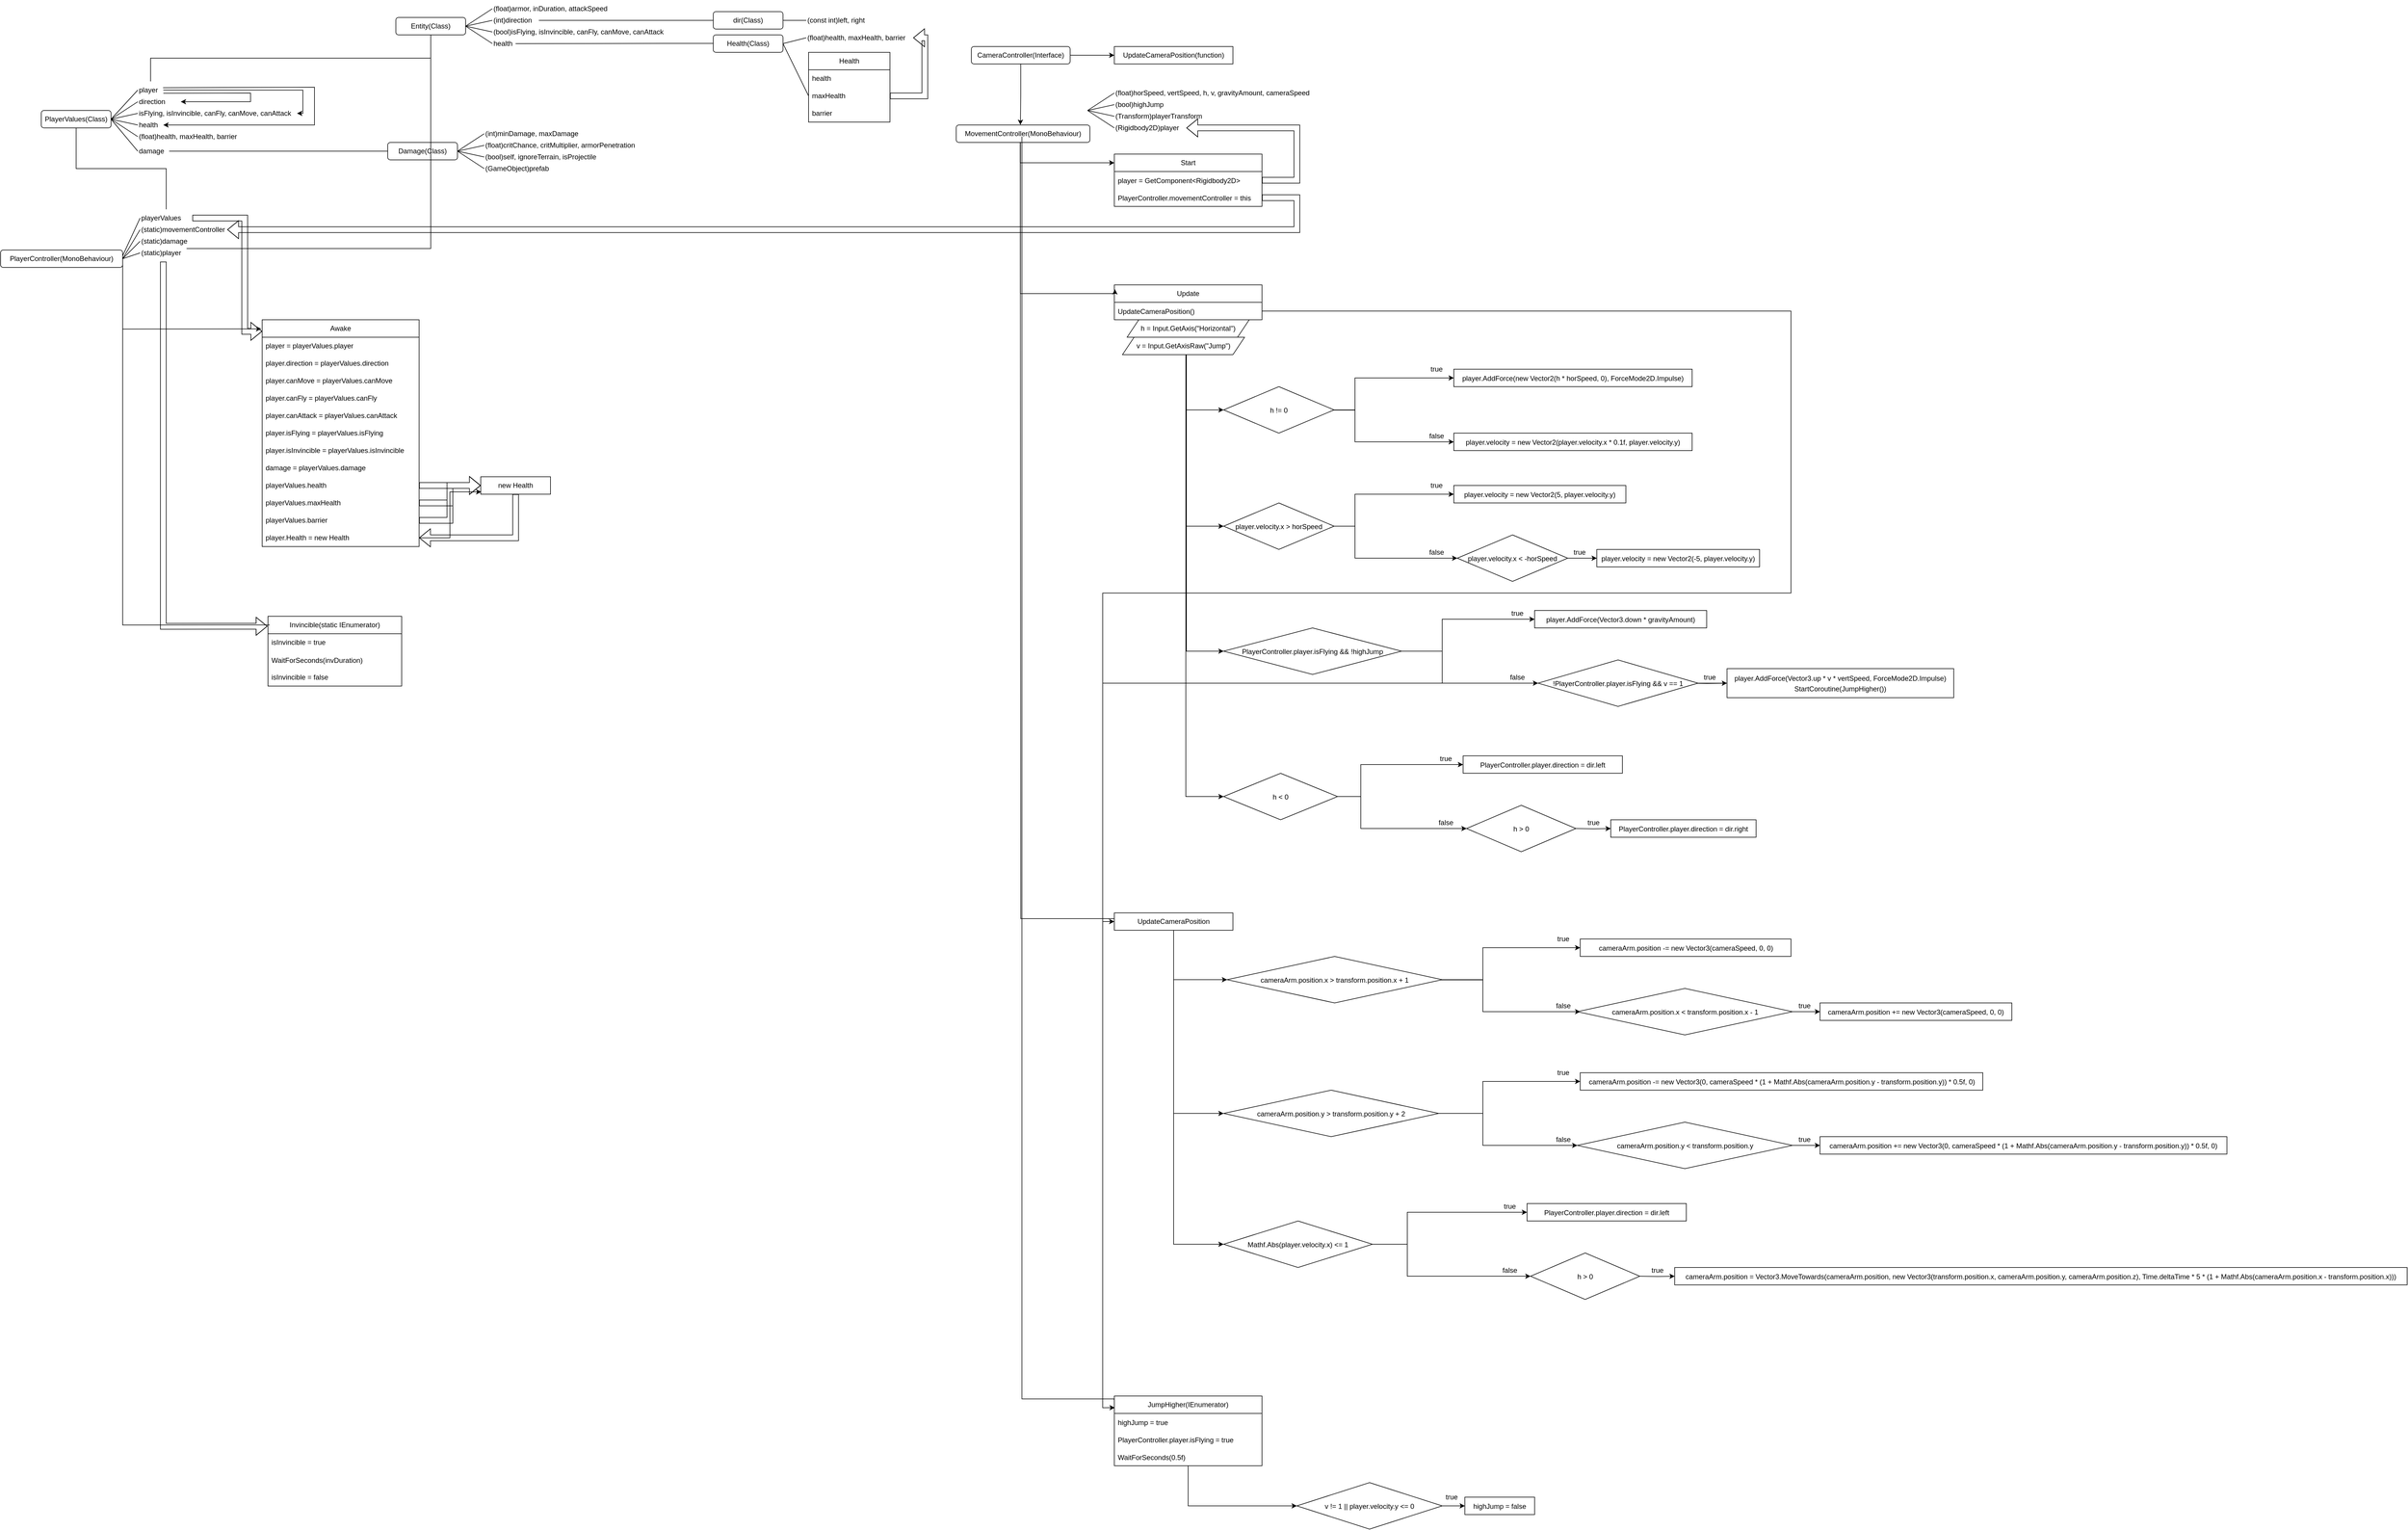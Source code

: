 <mxfile version="24.7.5">
  <diagram name="페이지-1" id="Gi3Yo8XrRmWB8pIC-Bxq">
    <mxGraphModel dx="4780" dy="3582" grid="1" gridSize="10" guides="1" tooltips="1" connect="1" arrows="1" fold="1" page="1" pageScale="1" pageWidth="827" pageHeight="1169" math="0" shadow="0">
      <root>
        <mxCell id="0" />
        <mxCell id="1" parent="0" />
        <mxCell id="qINuYHvKmvZRoY0IgBBN-25" style="edgeStyle=orthogonalEdgeStyle;rounded=0;orthogonalLoop=1;jettySize=auto;html=1;exitX=0.5;exitY=1;exitDx=0;exitDy=0;endArrow=none;endFill=0;" parent="1" source="qINuYHvKmvZRoY0IgBBN-1" target="qINuYHvKmvZRoY0IgBBN-24" edge="1">
          <mxGeometry relative="1" as="geometry" />
        </mxCell>
        <mxCell id="qINuYHvKmvZRoY0IgBBN-1" value="Entity(Class)" style="rounded=1;whiteSpace=wrap;html=1;" parent="1" vertex="1">
          <mxGeometry x="690" width="120" height="30" as="geometry" />
        </mxCell>
        <mxCell id="qINuYHvKmvZRoY0IgBBN-3" value="" style="endArrow=none;html=1;rounded=0;exitX=1;exitY=0.5;exitDx=0;exitDy=0;entryX=0;entryY=0.5;entryDx=0;entryDy=0;" parent="1" source="qINuYHvKmvZRoY0IgBBN-1" target="qINuYHvKmvZRoY0IgBBN-4" edge="1">
          <mxGeometry width="50" height="50" relative="1" as="geometry">
            <mxPoint x="816" y="10" as="sourcePoint" />
            <mxPoint x="856" as="targetPoint" />
          </mxGeometry>
        </mxCell>
        <mxCell id="qINuYHvKmvZRoY0IgBBN-4" value="(float)armor, inDuration, attackSpeed" style="text;html=1;align=left;verticalAlign=middle;whiteSpace=wrap;rounded=0;" parent="1" vertex="1">
          <mxGeometry x="856" y="-30" width="220" height="30" as="geometry" />
        </mxCell>
        <mxCell id="qINuYHvKmvZRoY0IgBBN-5" value="" style="endArrow=none;html=1;rounded=0;exitX=1;exitY=0.5;exitDx=0;exitDy=0;entryX=0;entryY=0.5;entryDx=0;entryDy=0;" parent="1" target="qINuYHvKmvZRoY0IgBBN-6" edge="1">
          <mxGeometry width="50" height="50" relative="1" as="geometry">
            <mxPoint x="810" y="15" as="sourcePoint" />
            <mxPoint x="856" y="15" as="targetPoint" />
          </mxGeometry>
        </mxCell>
        <mxCell id="qINuYHvKmvZRoY0IgBBN-6" value="(int)direction" style="text;html=1;align=left;verticalAlign=middle;whiteSpace=wrap;rounded=0;" parent="1" vertex="1">
          <mxGeometry x="856" y="-10" width="80" height="30" as="geometry" />
        </mxCell>
        <mxCell id="qINuYHvKmvZRoY0IgBBN-7" value="(bool)isFlying, isInvincible, canFly, canMove, canAttack" style="text;html=1;align=left;verticalAlign=middle;whiteSpace=wrap;rounded=0;" parent="1" vertex="1">
          <mxGeometry x="856" y="10" width="300" height="30" as="geometry" />
        </mxCell>
        <mxCell id="qINuYHvKmvZRoY0IgBBN-8" value="health" style="text;html=1;align=left;verticalAlign=middle;whiteSpace=wrap;rounded=0;" parent="1" vertex="1">
          <mxGeometry x="856" y="30" width="40" height="30" as="geometry" />
        </mxCell>
        <mxCell id="qINuYHvKmvZRoY0IgBBN-9" value="" style="endArrow=none;html=1;rounded=0;exitX=1;exitY=0.5;exitDx=0;exitDy=0;entryX=0;entryY=0.5;entryDx=0;entryDy=0;" parent="1" source="qINuYHvKmvZRoY0IgBBN-1" target="qINuYHvKmvZRoY0IgBBN-7" edge="1">
          <mxGeometry width="50" height="50" relative="1" as="geometry">
            <mxPoint x="820" y="25" as="sourcePoint" />
            <mxPoint x="866" y="15" as="targetPoint" />
          </mxGeometry>
        </mxCell>
        <mxCell id="qINuYHvKmvZRoY0IgBBN-11" value="" style="endArrow=none;html=1;rounded=0;exitX=1;exitY=0.5;exitDx=0;exitDy=0;entryX=0;entryY=0.5;entryDx=0;entryDy=0;" parent="1" source="qINuYHvKmvZRoY0IgBBN-1" target="qINuYHvKmvZRoY0IgBBN-8" edge="1">
          <mxGeometry width="50" height="50" relative="1" as="geometry">
            <mxPoint x="820" y="25" as="sourcePoint" />
            <mxPoint x="866" y="35" as="targetPoint" />
          </mxGeometry>
        </mxCell>
        <mxCell id="qINuYHvKmvZRoY0IgBBN-12" value="dir(Class)" style="rounded=1;whiteSpace=wrap;html=1;" parent="1" vertex="1">
          <mxGeometry x="1236" y="-10" width="120" height="30" as="geometry" />
        </mxCell>
        <mxCell id="qINuYHvKmvZRoY0IgBBN-13" value="(const int)left, right" style="text;html=1;align=left;verticalAlign=middle;whiteSpace=wrap;rounded=0;" parent="1" vertex="1">
          <mxGeometry x="1396" y="-10" width="220" height="30" as="geometry" />
        </mxCell>
        <mxCell id="qINuYHvKmvZRoY0IgBBN-15" value="" style="endArrow=none;html=1;rounded=0;exitX=1;exitY=0.5;exitDx=0;exitDy=0;entryX=0;entryY=0.5;entryDx=0;entryDy=0;" parent="1" source="qINuYHvKmvZRoY0IgBBN-12" target="qINuYHvKmvZRoY0IgBBN-13" edge="1">
          <mxGeometry width="50" height="50" relative="1" as="geometry">
            <mxPoint x="820" y="25" as="sourcePoint" />
            <mxPoint x="866" y="-5" as="targetPoint" />
          </mxGeometry>
        </mxCell>
        <mxCell id="qINuYHvKmvZRoY0IgBBN-17" value="" style="endArrow=none;html=1;rounded=0;entryX=0;entryY=0.5;entryDx=0;entryDy=0;exitX=1;exitY=0.5;exitDx=0;exitDy=0;" parent="1" source="qINuYHvKmvZRoY0IgBBN-6" target="qINuYHvKmvZRoY0IgBBN-12" edge="1">
          <mxGeometry width="50" height="50" relative="1" as="geometry">
            <mxPoint x="1086" y="5" as="sourcePoint" />
            <mxPoint x="976" y="4.58" as="targetPoint" />
          </mxGeometry>
        </mxCell>
        <mxCell id="qINuYHvKmvZRoY0IgBBN-18" value="Health(Class)" style="rounded=1;whiteSpace=wrap;html=1;" parent="1" vertex="1">
          <mxGeometry x="1236" y="30" width="120" height="30" as="geometry" />
        </mxCell>
        <mxCell id="qINuYHvKmvZRoY0IgBBN-19" value="" style="endArrow=none;html=1;rounded=0;entryX=0;entryY=0.5;entryDx=0;entryDy=0;" parent="1" source="qINuYHvKmvZRoY0IgBBN-8" edge="1">
          <mxGeometry width="50" height="50" relative="1" as="geometry">
            <mxPoint x="936" y="44.58" as="sourcePoint" />
            <mxPoint x="1236" y="44.58" as="targetPoint" />
          </mxGeometry>
        </mxCell>
        <mxCell id="qINuYHvKmvZRoY0IgBBN-20" value="(float)health, maxHealth, barrier" style="text;html=1;align=left;verticalAlign=middle;whiteSpace=wrap;rounded=0;" parent="1" vertex="1">
          <mxGeometry x="1396" y="20" width="184" height="30" as="geometry" />
        </mxCell>
        <mxCell id="qINuYHvKmvZRoY0IgBBN-21" value="" style="endArrow=none;html=1;rounded=0;exitX=1;exitY=0.5;exitDx=0;exitDy=0;entryX=0;entryY=0.5;entryDx=0;entryDy=0;" parent="1" target="qINuYHvKmvZRoY0IgBBN-20" edge="1">
          <mxGeometry width="50" height="50" relative="1" as="geometry">
            <mxPoint x="1356" y="45" as="sourcePoint" />
            <mxPoint x="866" y="35" as="targetPoint" />
          </mxGeometry>
        </mxCell>
        <mxCell id="qINuYHvKmvZRoY0IgBBN-65" style="edgeStyle=orthogonalEdgeStyle;rounded=0;orthogonalLoop=1;jettySize=auto;html=1;exitX=0.5;exitY=1;exitDx=0;exitDy=0;entryX=0.5;entryY=0;entryDx=0;entryDy=0;endArrow=none;endFill=0;" parent="1" source="qINuYHvKmvZRoY0IgBBN-22" target="qINuYHvKmvZRoY0IgBBN-63" edge="1">
          <mxGeometry relative="1" as="geometry" />
        </mxCell>
        <mxCell id="qINuYHvKmvZRoY0IgBBN-22" value="PlayerValues(Class)" style="rounded=1;whiteSpace=wrap;html=1;" parent="1" vertex="1">
          <mxGeometry x="80" y="160" width="120" height="30" as="geometry" />
        </mxCell>
        <mxCell id="qINuYHvKmvZRoY0IgBBN-23" value="" style="endArrow=none;html=1;rounded=0;entryX=0;entryY=0.5;entryDx=0;entryDy=0;exitX=1;exitY=0.5;exitDx=0;exitDy=0;" parent="1" source="qINuYHvKmvZRoY0IgBBN-22" target="qINuYHvKmvZRoY0IgBBN-24" edge="1">
          <mxGeometry width="50" height="50" relative="1" as="geometry">
            <mxPoint x="200" y="160" as="sourcePoint" />
            <mxPoint x="246" y="140" as="targetPoint" />
          </mxGeometry>
        </mxCell>
        <mxCell id="qINuYHvKmvZRoY0IgBBN-24" value="player" style="text;html=1;align=left;verticalAlign=middle;whiteSpace=wrap;rounded=0;" parent="1" vertex="1">
          <mxGeometry x="246" y="110" width="44" height="30" as="geometry" />
        </mxCell>
        <mxCell id="qINuYHvKmvZRoY0IgBBN-35" value="" style="endArrow=none;html=1;rounded=0;exitX=1;exitY=0.5;exitDx=0;exitDy=0;entryX=0;entryY=0.5;entryDx=0;entryDy=0;" parent="1" source="qINuYHvKmvZRoY0IgBBN-22" target="qINuYHvKmvZRoY0IgBBN-36" edge="1">
          <mxGeometry width="50" height="50" relative="1" as="geometry">
            <mxPoint x="200" y="155" as="sourcePoint" />
            <mxPoint x="246" y="155" as="targetPoint" />
          </mxGeometry>
        </mxCell>
        <mxCell id="qINuYHvKmvZRoY0IgBBN-36" value="direction" style="text;html=1;align=left;verticalAlign=middle;whiteSpace=wrap;rounded=0;" parent="1" vertex="1">
          <mxGeometry x="246" y="130" width="74" height="30" as="geometry" />
        </mxCell>
        <mxCell id="qINuYHvKmvZRoY0IgBBN-37" value="isFlying, isInvincible, canFly, canMove, canAttack" style="text;html=1;align=left;verticalAlign=middle;whiteSpace=wrap;rounded=0;" parent="1" vertex="1">
          <mxGeometry x="246" y="150" width="274" height="30" as="geometry" />
        </mxCell>
        <mxCell id="qINuYHvKmvZRoY0IgBBN-38" value="health" style="text;html=1;align=left;verticalAlign=middle;whiteSpace=wrap;rounded=0;" parent="1" vertex="1">
          <mxGeometry x="246" y="170" width="44" height="30" as="geometry" />
        </mxCell>
        <mxCell id="qINuYHvKmvZRoY0IgBBN-39" value="" style="endArrow=none;html=1;rounded=0;exitX=1;exitY=0.5;exitDx=0;exitDy=0;entryX=0;entryY=0.5;entryDx=0;entryDy=0;" parent="1" source="qINuYHvKmvZRoY0IgBBN-22" target="qINuYHvKmvZRoY0IgBBN-37" edge="1">
          <mxGeometry width="50" height="50" relative="1" as="geometry">
            <mxPoint x="200" y="155" as="sourcePoint" />
            <mxPoint x="256" y="155" as="targetPoint" />
          </mxGeometry>
        </mxCell>
        <mxCell id="qINuYHvKmvZRoY0IgBBN-40" value="" style="endArrow=none;html=1;rounded=0;exitX=1;exitY=0.5;exitDx=0;exitDy=0;entryX=0;entryY=0.5;entryDx=0;entryDy=0;" parent="1" source="qINuYHvKmvZRoY0IgBBN-22" target="qINuYHvKmvZRoY0IgBBN-38" edge="1">
          <mxGeometry width="50" height="50" relative="1" as="geometry">
            <mxPoint x="200" y="155" as="sourcePoint" />
            <mxPoint x="256" y="175" as="targetPoint" />
          </mxGeometry>
        </mxCell>
        <mxCell id="qINuYHvKmvZRoY0IgBBN-41" value="" style="endArrow=none;startArrow=classic;html=1;rounded=0;exitX=1;exitY=0.5;exitDx=0;exitDy=0;endFill=0;entryX=1.001;entryY=0.679;entryDx=0;entryDy=0;entryPerimeter=0;" parent="1" source="qINuYHvKmvZRoY0IgBBN-36" target="qINuYHvKmvZRoY0IgBBN-24" edge="1">
          <mxGeometry width="50" height="50" relative="1" as="geometry">
            <mxPoint x="580" y="190" as="sourcePoint" />
            <mxPoint x="300" y="130" as="targetPoint" />
            <Array as="points">
              <mxPoint x="440" y="145" />
              <mxPoint x="440" y="130" />
            </Array>
          </mxGeometry>
        </mxCell>
        <mxCell id="qINuYHvKmvZRoY0IgBBN-44" value="" style="endArrow=none;startArrow=classic;html=1;rounded=0;exitX=1;exitY=0.5;exitDx=0;exitDy=0;entryX=1;entryY=0.5;entryDx=0;entryDy=0;endFill=0;" parent="1" source="qINuYHvKmvZRoY0IgBBN-37" target="qINuYHvKmvZRoY0IgBBN-24" edge="1">
          <mxGeometry width="50" height="50" relative="1" as="geometry">
            <mxPoint x="330" y="155" as="sourcePoint" />
            <mxPoint x="330" y="135" as="targetPoint" />
            <Array as="points">
              <mxPoint x="530" y="165" />
              <mxPoint x="530" y="125" />
            </Array>
          </mxGeometry>
        </mxCell>
        <mxCell id="qINuYHvKmvZRoY0IgBBN-46" value="" style="endArrow=none;startArrow=classic;html=1;rounded=0;exitX=1;exitY=0.5;exitDx=0;exitDy=0;entryX=0.99;entryY=0.362;entryDx=0;entryDy=0;entryPerimeter=0;endFill=0;" parent="1" source="qINuYHvKmvZRoY0IgBBN-38" target="qINuYHvKmvZRoY0IgBBN-24" edge="1">
          <mxGeometry width="50" height="50" relative="1" as="geometry">
            <mxPoint x="520" y="165" as="sourcePoint" />
            <mxPoint x="320" y="125" as="targetPoint" />
            <Array as="points">
              <mxPoint x="550" y="185" />
              <mxPoint x="550" y="120" />
            </Array>
          </mxGeometry>
        </mxCell>
        <mxCell id="qINuYHvKmvZRoY0IgBBN-47" value="(float)health, maxHealth, barrier" style="text;html=1;align=left;verticalAlign=middle;whiteSpace=wrap;rounded=0;" parent="1" vertex="1">
          <mxGeometry x="246" y="190" width="174" height="30" as="geometry" />
        </mxCell>
        <mxCell id="qINuYHvKmvZRoY0IgBBN-48" value="" style="endArrow=none;html=1;rounded=0;exitX=1;exitY=0.5;exitDx=0;exitDy=0;entryX=0;entryY=0.5;entryDx=0;entryDy=0;" parent="1" source="qINuYHvKmvZRoY0IgBBN-22" target="qINuYHvKmvZRoY0IgBBN-47" edge="1">
          <mxGeometry width="50" height="50" relative="1" as="geometry">
            <mxPoint x="200" y="180" as="sourcePoint" />
            <mxPoint x="256" y="190" as="targetPoint" />
          </mxGeometry>
        </mxCell>
        <mxCell id="qINuYHvKmvZRoY0IgBBN-49" value="damage" style="text;html=1;align=left;verticalAlign=middle;whiteSpace=wrap;rounded=0;" parent="1" vertex="1">
          <mxGeometry x="246" y="215" width="54" height="30" as="geometry" />
        </mxCell>
        <mxCell id="qINuYHvKmvZRoY0IgBBN-50" value="" style="endArrow=none;html=1;rounded=0;entryX=0;entryY=0.5;entryDx=0;entryDy=0;exitX=1;exitY=0.5;exitDx=0;exitDy=0;" parent="1" source="qINuYHvKmvZRoY0IgBBN-22" target="qINuYHvKmvZRoY0IgBBN-49" edge="1">
          <mxGeometry width="50" height="50" relative="1" as="geometry">
            <mxPoint x="200" y="170" as="sourcePoint" />
            <mxPoint x="256" y="215" as="targetPoint" />
          </mxGeometry>
        </mxCell>
        <mxCell id="qINuYHvKmvZRoY0IgBBN-51" value="Damage(Class)" style="rounded=1;whiteSpace=wrap;html=1;" parent="1" vertex="1">
          <mxGeometry x="676" y="215" width="120" height="30" as="geometry" />
        </mxCell>
        <mxCell id="qINuYHvKmvZRoY0IgBBN-53" value="" style="endArrow=none;html=1;rounded=0;exitX=1;exitY=0.5;exitDx=0;exitDy=0;entryX=0;entryY=0.5;entryDx=0;entryDy=0;" parent="1" target="qINuYHvKmvZRoY0IgBBN-54" edge="1">
          <mxGeometry width="50" height="50" relative="1" as="geometry">
            <mxPoint x="796" y="230" as="sourcePoint" />
            <mxPoint x="842" y="230" as="targetPoint" />
          </mxGeometry>
        </mxCell>
        <mxCell id="qINuYHvKmvZRoY0IgBBN-54" value="(int)minDamage, maxDamage" style="text;html=1;align=left;verticalAlign=middle;whiteSpace=wrap;rounded=0;" parent="1" vertex="1">
          <mxGeometry x="842" y="185" width="174" height="30" as="geometry" />
        </mxCell>
        <mxCell id="qINuYHvKmvZRoY0IgBBN-55" value="" style="endArrow=none;html=1;rounded=0;exitX=1;exitY=0.5;exitDx=0;exitDy=0;entryX=0;entryY=0.5;entryDx=0;entryDy=0;" parent="1" source="qINuYHvKmvZRoY0IgBBN-51" target="qINuYHvKmvZRoY0IgBBN-56" edge="1">
          <mxGeometry width="50" height="50" relative="1" as="geometry">
            <mxPoint x="796" y="265" as="sourcePoint" />
            <mxPoint x="842" y="250" as="targetPoint" />
          </mxGeometry>
        </mxCell>
        <mxCell id="qINuYHvKmvZRoY0IgBBN-56" value="(float)critChance, critMultiplier, armorPenetration" style="text;html=1;align=left;verticalAlign=middle;whiteSpace=wrap;rounded=0;" parent="1" vertex="1">
          <mxGeometry x="842" y="205" width="274" height="30" as="geometry" />
        </mxCell>
        <mxCell id="qINuYHvKmvZRoY0IgBBN-57" value="(bool)self, ignoreTerrain, isProjectile" style="text;html=1;align=left;verticalAlign=middle;whiteSpace=wrap;rounded=0;" parent="1" vertex="1">
          <mxGeometry x="842" y="225" width="194" height="30" as="geometry" />
        </mxCell>
        <mxCell id="qINuYHvKmvZRoY0IgBBN-58" value="" style="endArrow=none;html=1;rounded=0;exitX=1;exitY=0.5;exitDx=0;exitDy=0;entryX=0;entryY=0.5;entryDx=0;entryDy=0;" parent="1" source="qINuYHvKmvZRoY0IgBBN-51" target="qINuYHvKmvZRoY0IgBBN-57" edge="1">
          <mxGeometry width="50" height="50" relative="1" as="geometry">
            <mxPoint x="806" y="240" as="sourcePoint" />
            <mxPoint x="852" y="230" as="targetPoint" />
          </mxGeometry>
        </mxCell>
        <mxCell id="qINuYHvKmvZRoY0IgBBN-59" value="(GameObject)prefab" style="text;html=1;align=left;verticalAlign=middle;whiteSpace=wrap;rounded=0;" parent="1" vertex="1">
          <mxGeometry x="842" y="245" width="194" height="30" as="geometry" />
        </mxCell>
        <mxCell id="qINuYHvKmvZRoY0IgBBN-60" value="" style="endArrow=none;html=1;rounded=0;exitX=1;exitY=0.5;exitDx=0;exitDy=0;entryX=0;entryY=0.5;entryDx=0;entryDy=0;" parent="1" source="qINuYHvKmvZRoY0IgBBN-51" target="qINuYHvKmvZRoY0IgBBN-59" edge="1">
          <mxGeometry width="50" height="50" relative="1" as="geometry">
            <mxPoint x="796" y="250" as="sourcePoint" />
            <mxPoint x="852" y="250" as="targetPoint" />
          </mxGeometry>
        </mxCell>
        <mxCell id="qINuYHvKmvZRoY0IgBBN-61" value="" style="endArrow=none;html=1;rounded=0;exitX=0;exitY=0.5;exitDx=0;exitDy=0;entryX=1;entryY=0.5;entryDx=0;entryDy=0;" parent="1" source="qINuYHvKmvZRoY0IgBBN-51" target="qINuYHvKmvZRoY0IgBBN-49" edge="1">
          <mxGeometry width="50" height="50" relative="1" as="geometry">
            <mxPoint x="806" y="240" as="sourcePoint" />
            <mxPoint x="852" y="270" as="targetPoint" />
          </mxGeometry>
        </mxCell>
        <mxCell id="qINuYHvKmvZRoY0IgBBN-62" value="PlayerController(MonoBehaviour)" style="rounded=1;whiteSpace=wrap;html=1;" parent="1" vertex="1">
          <mxGeometry x="10" y="400" width="210" height="30" as="geometry" />
        </mxCell>
        <mxCell id="qINuYHvKmvZRoY0IgBBN-63" value="playerValues" style="text;html=1;align=left;verticalAlign=middle;whiteSpace=wrap;rounded=0;" parent="1" vertex="1">
          <mxGeometry x="250" y="330" width="90" height="30" as="geometry" />
        </mxCell>
        <mxCell id="qINuYHvKmvZRoY0IgBBN-64" value="" style="endArrow=none;html=1;rounded=0;entryX=0;entryY=0.5;entryDx=0;entryDy=0;" parent="1" target="qINuYHvKmvZRoY0IgBBN-63" edge="1">
          <mxGeometry width="50" height="50" relative="1" as="geometry">
            <mxPoint x="220" y="410" as="sourcePoint" />
            <mxPoint x="256" y="135" as="targetPoint" />
          </mxGeometry>
        </mxCell>
        <mxCell id="qINuYHvKmvZRoY0IgBBN-66" value="(static)movementController" style="text;html=1;align=left;verticalAlign=middle;whiteSpace=wrap;rounded=0;" parent="1" vertex="1">
          <mxGeometry x="250" y="350" width="150" height="30" as="geometry" />
        </mxCell>
        <mxCell id="qINuYHvKmvZRoY0IgBBN-67" value="" style="endArrow=none;html=1;rounded=0;entryX=0;entryY=0.5;entryDx=0;entryDy=0;exitX=1;exitY=0.5;exitDx=0;exitDy=0;" parent="1" source="qINuYHvKmvZRoY0IgBBN-62" target="qINuYHvKmvZRoY0IgBBN-66" edge="1">
          <mxGeometry width="50" height="50" relative="1" as="geometry">
            <mxPoint x="220" y="430" as="sourcePoint" />
            <mxPoint x="256" y="157" as="targetPoint" />
          </mxGeometry>
        </mxCell>
        <mxCell id="qINuYHvKmvZRoY0IgBBN-69" value="(static)damage" style="text;html=1;align=left;verticalAlign=middle;whiteSpace=wrap;rounded=0;" parent="1" vertex="1">
          <mxGeometry x="250" y="370" width="100" height="30" as="geometry" />
        </mxCell>
        <mxCell id="qINuYHvKmvZRoY0IgBBN-70" value="" style="endArrow=none;html=1;rounded=0;entryX=0;entryY=0.5;entryDx=0;entryDy=0;exitX=1;exitY=0.5;exitDx=0;exitDy=0;" parent="1" source="qINuYHvKmvZRoY0IgBBN-62" target="qINuYHvKmvZRoY0IgBBN-69" edge="1">
          <mxGeometry width="50" height="50" relative="1" as="geometry">
            <mxPoint x="220" y="435" as="sourcePoint" />
            <mxPoint x="256" y="177" as="targetPoint" />
          </mxGeometry>
        </mxCell>
        <mxCell id="qINuYHvKmvZRoY0IgBBN-72" value="Health" style="swimlane;fontStyle=0;childLayout=stackLayout;horizontal=1;startSize=30;horizontalStack=0;resizeParent=1;resizeParentMax=0;resizeLast=0;collapsible=1;marginBottom=0;whiteSpace=wrap;html=1;" parent="1" vertex="1">
          <mxGeometry x="1400" y="60" width="140" height="120" as="geometry" />
        </mxCell>
        <mxCell id="qINuYHvKmvZRoY0IgBBN-73" value="health" style="text;strokeColor=none;fillColor=none;align=left;verticalAlign=middle;spacingLeft=4;spacingRight=4;overflow=hidden;points=[[0,0.5],[1,0.5]];portConstraint=eastwest;rotatable=0;whiteSpace=wrap;html=1;" parent="qINuYHvKmvZRoY0IgBBN-72" vertex="1">
          <mxGeometry y="30" width="140" height="30" as="geometry" />
        </mxCell>
        <mxCell id="qINuYHvKmvZRoY0IgBBN-74" value="maxHealth" style="text;strokeColor=none;fillColor=none;align=left;verticalAlign=middle;spacingLeft=4;spacingRight=4;overflow=hidden;points=[[0,0.5],[1,0.5]];portConstraint=eastwest;rotatable=0;whiteSpace=wrap;html=1;" parent="qINuYHvKmvZRoY0IgBBN-72" vertex="1">
          <mxGeometry y="60" width="140" height="30" as="geometry" />
        </mxCell>
        <mxCell id="qINuYHvKmvZRoY0IgBBN-75" value="barrier" style="text;strokeColor=none;fillColor=none;align=left;verticalAlign=middle;spacingLeft=4;spacingRight=4;overflow=hidden;points=[[0,0.5],[1,0.5]];portConstraint=eastwest;rotatable=0;whiteSpace=wrap;html=1;" parent="qINuYHvKmvZRoY0IgBBN-72" vertex="1">
          <mxGeometry y="90" width="140" height="30" as="geometry" />
        </mxCell>
        <mxCell id="qINuYHvKmvZRoY0IgBBN-76" value="" style="endArrow=none;html=1;rounded=0;exitX=1;exitY=0.5;exitDx=0;exitDy=0;entryX=0;entryY=0.5;entryDx=0;entryDy=0;" parent="1" source="qINuYHvKmvZRoY0IgBBN-18" target="qINuYHvKmvZRoY0IgBBN-74" edge="1">
          <mxGeometry width="50" height="50" relative="1" as="geometry">
            <mxPoint x="1366" y="55" as="sourcePoint" />
            <mxPoint x="1406" y="45" as="targetPoint" />
          </mxGeometry>
        </mxCell>
        <mxCell id="qINuYHvKmvZRoY0IgBBN-77" style="edgeStyle=orthogonalEdgeStyle;rounded=0;orthogonalLoop=1;jettySize=auto;html=1;exitX=1;exitY=0.5;exitDx=0;exitDy=0;entryX=1;entryY=0.5;entryDx=0;entryDy=0;shape=flexArrow;" parent="1" source="qINuYHvKmvZRoY0IgBBN-74" target="qINuYHvKmvZRoY0IgBBN-20" edge="1">
          <mxGeometry relative="1" as="geometry" />
        </mxCell>
        <mxCell id="qINuYHvKmvZRoY0IgBBN-81" value="Awake" style="swimlane;fontStyle=0;childLayout=stackLayout;horizontal=1;startSize=30;horizontalStack=0;resizeParent=1;resizeParentMax=0;resizeLast=0;collapsible=1;marginBottom=0;whiteSpace=wrap;html=1;" parent="1" vertex="1">
          <mxGeometry x="460" y="520" width="270" height="390" as="geometry">
            <mxRectangle x="470" y="430" width="130" height="30" as="alternateBounds" />
          </mxGeometry>
        </mxCell>
        <mxCell id="qINuYHvKmvZRoY0IgBBN-82" value="player = playerValues.player" style="text;strokeColor=none;fillColor=none;align=left;verticalAlign=middle;spacingLeft=4;spacingRight=4;overflow=hidden;points=[[0,0.5],[1,0.5]];portConstraint=eastwest;rotatable=0;whiteSpace=wrap;html=1;" parent="qINuYHvKmvZRoY0IgBBN-81" vertex="1">
          <mxGeometry y="30" width="270" height="30" as="geometry" />
        </mxCell>
        <mxCell id="qINuYHvKmvZRoY0IgBBN-83" value="player.direction = playerValues.direction" style="text;strokeColor=none;fillColor=none;align=left;verticalAlign=middle;spacingLeft=4;spacingRight=4;overflow=hidden;points=[[0,0.5],[1,0.5]];portConstraint=eastwest;rotatable=0;whiteSpace=wrap;html=1;" parent="qINuYHvKmvZRoY0IgBBN-81" vertex="1">
          <mxGeometry y="60" width="270" height="30" as="geometry" />
        </mxCell>
        <mxCell id="qINuYHvKmvZRoY0IgBBN-84" value="player.canMove = playerValues.canMove" style="text;strokeColor=none;fillColor=none;align=left;verticalAlign=middle;spacingLeft=4;spacingRight=4;overflow=hidden;points=[[0,0.5],[1,0.5]];portConstraint=eastwest;rotatable=0;whiteSpace=wrap;html=1;" parent="qINuYHvKmvZRoY0IgBBN-81" vertex="1">
          <mxGeometry y="90" width="270" height="30" as="geometry" />
        </mxCell>
        <mxCell id="qINuYHvKmvZRoY0IgBBN-96" value="player.canFly = playerValues.canFly" style="text;strokeColor=none;fillColor=none;align=left;verticalAlign=middle;spacingLeft=4;spacingRight=4;overflow=hidden;points=[[0,0.5],[1,0.5]];portConstraint=eastwest;rotatable=0;whiteSpace=wrap;html=1;" parent="qINuYHvKmvZRoY0IgBBN-81" vertex="1">
          <mxGeometry y="120" width="270" height="30" as="geometry" />
        </mxCell>
        <mxCell id="qINuYHvKmvZRoY0IgBBN-95" value="player.canAttack = playerValues.canAttack" style="text;strokeColor=none;fillColor=none;align=left;verticalAlign=middle;spacingLeft=4;spacingRight=4;overflow=hidden;points=[[0,0.5],[1,0.5]];portConstraint=eastwest;rotatable=0;whiteSpace=wrap;html=1;" parent="qINuYHvKmvZRoY0IgBBN-81" vertex="1">
          <mxGeometry y="150" width="270" height="30" as="geometry" />
        </mxCell>
        <mxCell id="qINuYHvKmvZRoY0IgBBN-94" value="player.isFlying = playerValues.isFlying" style="text;strokeColor=none;fillColor=none;align=left;verticalAlign=middle;spacingLeft=4;spacingRight=4;overflow=hidden;points=[[0,0.5],[1,0.5]];portConstraint=eastwest;rotatable=0;whiteSpace=wrap;html=1;" parent="qINuYHvKmvZRoY0IgBBN-81" vertex="1">
          <mxGeometry y="180" width="270" height="30" as="geometry" />
        </mxCell>
        <mxCell id="qINuYHvKmvZRoY0IgBBN-93" value="player.isInvincible = playerValues.isInvincible" style="text;strokeColor=none;fillColor=none;align=left;verticalAlign=middle;spacingLeft=4;spacingRight=4;overflow=hidden;points=[[0,0.5],[1,0.5]];portConstraint=eastwest;rotatable=0;whiteSpace=wrap;html=1;" parent="qINuYHvKmvZRoY0IgBBN-81" vertex="1">
          <mxGeometry y="210" width="270" height="30" as="geometry" />
        </mxCell>
        <mxCell id="qINuYHvKmvZRoY0IgBBN-92" value="damage = playerValues.damage" style="text;strokeColor=none;fillColor=none;align=left;verticalAlign=middle;spacingLeft=4;spacingRight=4;overflow=hidden;points=[[0,0.5],[1,0.5]];portConstraint=eastwest;rotatable=0;whiteSpace=wrap;html=1;" parent="qINuYHvKmvZRoY0IgBBN-81" vertex="1">
          <mxGeometry y="240" width="270" height="30" as="geometry" />
        </mxCell>
        <mxCell id="qINuYHvKmvZRoY0IgBBN-98" value="playerValues.health" style="text;strokeColor=none;fillColor=none;align=left;verticalAlign=middle;spacingLeft=4;spacingRight=4;overflow=hidden;points=[[0,0.5],[1,0.5]];portConstraint=eastwest;rotatable=0;whiteSpace=wrap;html=1;" parent="qINuYHvKmvZRoY0IgBBN-81" vertex="1">
          <mxGeometry y="270" width="270" height="30" as="geometry" />
        </mxCell>
        <mxCell id="qINuYHvKmvZRoY0IgBBN-97" value="playerValues.maxHealth" style="text;strokeColor=none;fillColor=none;align=left;verticalAlign=middle;spacingLeft=4;spacingRight=4;overflow=hidden;points=[[0,0.5],[1,0.5]];portConstraint=eastwest;rotatable=0;whiteSpace=wrap;html=1;" parent="qINuYHvKmvZRoY0IgBBN-81" vertex="1">
          <mxGeometry y="300" width="270" height="30" as="geometry" />
        </mxCell>
        <mxCell id="qINuYHvKmvZRoY0IgBBN-99" value="playerValues.barrier" style="text;strokeColor=none;fillColor=none;align=left;verticalAlign=middle;spacingLeft=4;spacingRight=4;overflow=hidden;points=[[0,0.5],[1,0.5]];portConstraint=eastwest;rotatable=0;whiteSpace=wrap;html=1;" parent="qINuYHvKmvZRoY0IgBBN-81" vertex="1">
          <mxGeometry y="330" width="270" height="30" as="geometry" />
        </mxCell>
        <mxCell id="9ZU2zUD2Yw7ObN8155Rs-5" value="player.Health = new Health" style="text;strokeColor=none;fillColor=none;align=left;verticalAlign=middle;spacingLeft=4;spacingRight=4;overflow=hidden;points=[[0,0.5],[1,0.5]];portConstraint=eastwest;rotatable=0;whiteSpace=wrap;html=1;" vertex="1" parent="qINuYHvKmvZRoY0IgBBN-81">
          <mxGeometry y="360" width="270" height="30" as="geometry" />
        </mxCell>
        <mxCell id="qINuYHvKmvZRoY0IgBBN-85" value="" style="endArrow=classic;html=1;rounded=0;exitX=1;exitY=0.5;exitDx=0;exitDy=0;entryX=-0.006;entryY=0.04;entryDx=0;entryDy=0;entryPerimeter=0;endFill=1;" parent="1" target="qINuYHvKmvZRoY0IgBBN-81" edge="1">
          <mxGeometry width="50" height="50" relative="1" as="geometry">
            <mxPoint x="220" y="410" as="sourcePoint" />
            <mxPoint x="270" y="410" as="targetPoint" />
            <Array as="points">
              <mxPoint x="220" y="536" />
            </Array>
          </mxGeometry>
        </mxCell>
        <mxCell id="qINuYHvKmvZRoY0IgBBN-86" value="(static)player" style="text;html=1;align=left;verticalAlign=middle;whiteSpace=wrap;rounded=0;" parent="1" vertex="1">
          <mxGeometry x="250" y="390" width="80" height="30" as="geometry" />
        </mxCell>
        <mxCell id="qINuYHvKmvZRoY0IgBBN-87" value="" style="endArrow=none;html=1;rounded=0;entryX=0;entryY=0.5;entryDx=0;entryDy=0;exitX=1;exitY=0.5;exitDx=0;exitDy=0;" parent="1" source="qINuYHvKmvZRoY0IgBBN-62" target="qINuYHvKmvZRoY0IgBBN-86" edge="1">
          <mxGeometry width="50" height="50" relative="1" as="geometry">
            <mxPoint x="230" y="425" as="sourcePoint" />
            <mxPoint x="260" y="395" as="targetPoint" />
          </mxGeometry>
        </mxCell>
        <mxCell id="qINuYHvKmvZRoY0IgBBN-88" style="edgeStyle=orthogonalEdgeStyle;rounded=0;orthogonalLoop=1;jettySize=auto;html=1;entryX=0;entryY=0.051;entryDx=0;entryDy=0;exitX=1;exitY=0.5;exitDx=0;exitDy=0;shape=flexArrow;entryPerimeter=0;" parent="1" source="qINuYHvKmvZRoY0IgBBN-63" target="qINuYHvKmvZRoY0IgBBN-81" edge="1">
          <mxGeometry relative="1" as="geometry">
            <Array as="points">
              <mxPoint x="430" y="345" />
              <mxPoint x="430" y="540" />
            </Array>
          </mxGeometry>
        </mxCell>
        <mxCell id="qINuYHvKmvZRoY0IgBBN-89" style="edgeStyle=orthogonalEdgeStyle;rounded=0;orthogonalLoop=1;jettySize=auto;html=1;exitX=0.5;exitY=1;exitDx=0;exitDy=0;endArrow=none;endFill=0;entryX=1;entryY=0.25;entryDx=0;entryDy=0;" parent="1" source="qINuYHvKmvZRoY0IgBBN-1" target="qINuYHvKmvZRoY0IgBBN-86" edge="1">
          <mxGeometry relative="1" as="geometry">
            <mxPoint x="760" y="40" as="sourcePoint" />
            <mxPoint x="278" y="120" as="targetPoint" />
          </mxGeometry>
        </mxCell>
        <mxCell id="qINuYHvKmvZRoY0IgBBN-120" value="Invincible(static IEnumerator)" style="swimlane;fontStyle=0;childLayout=stackLayout;horizontal=1;startSize=30;horizontalStack=0;resizeParent=1;resizeParentMax=0;resizeLast=0;collapsible=1;marginBottom=0;whiteSpace=wrap;html=1;" parent="1" vertex="1">
          <mxGeometry x="470" y="1030" width="230" height="120" as="geometry">
            <mxRectangle x="470" y="430" width="130" height="30" as="alternateBounds" />
          </mxGeometry>
        </mxCell>
        <mxCell id="qINuYHvKmvZRoY0IgBBN-122" value="isInvincible = true" style="text;strokeColor=none;fillColor=none;align=left;verticalAlign=middle;spacingLeft=4;spacingRight=4;overflow=hidden;points=[[0,0.5],[1,0.5]];portConstraint=eastwest;rotatable=0;whiteSpace=wrap;html=1;" parent="qINuYHvKmvZRoY0IgBBN-120" vertex="1">
          <mxGeometry y="30" width="230" height="30" as="geometry" />
        </mxCell>
        <mxCell id="qINuYHvKmvZRoY0IgBBN-125" value="&lt;div style=&quot;line-height: 18px;&quot;&gt;WaitForSeconds(invDuration)&lt;/div&gt;" style="text;strokeColor=none;fillColor=none;align=left;verticalAlign=middle;spacingLeft=4;spacingRight=4;overflow=hidden;points=[[0,0.5],[1,0.5]];portConstraint=eastwest;rotatable=0;whiteSpace=wrap;html=1;" parent="qINuYHvKmvZRoY0IgBBN-120" vertex="1">
          <mxGeometry y="60" width="230" height="30" as="geometry" />
        </mxCell>
        <mxCell id="qINuYHvKmvZRoY0IgBBN-127" value="isInvincible = false" style="text;strokeColor=none;fillColor=none;align=left;verticalAlign=middle;spacingLeft=4;spacingRight=4;overflow=hidden;points=[[0,0.5],[1,0.5]];portConstraint=eastwest;rotatable=0;whiteSpace=wrap;html=1;" parent="qINuYHvKmvZRoY0IgBBN-120" vertex="1">
          <mxGeometry y="90" width="230" height="30" as="geometry" />
        </mxCell>
        <mxCell id="qINuYHvKmvZRoY0IgBBN-132" value="" style="endArrow=none;html=1;rounded=0;exitX=1;exitY=0.5;exitDx=0;exitDy=0;entryX=0.013;entryY=0.124;entryDx=0;entryDy=0;entryPerimeter=0;" parent="1" source="qINuYHvKmvZRoY0IgBBN-62" target="qINuYHvKmvZRoY0IgBBN-120" edge="1">
          <mxGeometry width="50" height="50" relative="1" as="geometry">
            <mxPoint x="230" y="420" as="sourcePoint" />
            <mxPoint x="480" y="515" as="targetPoint" />
            <Array as="points">
              <mxPoint x="220" y="1045" />
            </Array>
          </mxGeometry>
        </mxCell>
        <mxCell id="qINuYHvKmvZRoY0IgBBN-134" style="edgeStyle=orthogonalEdgeStyle;rounded=0;orthogonalLoop=1;jettySize=auto;html=1;entryX=-0.004;entryY=0.143;entryDx=0;entryDy=0;startArrow=none;startFill=0;endArrow=block;endFill=1;exitX=0.5;exitY=1;exitDx=0;exitDy=0;entryPerimeter=0;shape=flexArrow;" parent="1" source="qINuYHvKmvZRoY0IgBBN-86" target="qINuYHvKmvZRoY0IgBBN-120" edge="1">
          <mxGeometry relative="1" as="geometry">
            <mxPoint x="300" y="430" as="sourcePoint" />
            <mxPoint x="480" y="895" as="targetPoint" />
          </mxGeometry>
        </mxCell>
        <mxCell id="9ZU2zUD2Yw7ObN8155Rs-6" style="edgeStyle=orthogonalEdgeStyle;rounded=0;orthogonalLoop=1;jettySize=auto;html=1;shape=flexArrow;" edge="1" parent="1" source="9ZU2zUD2Yw7ObN8155Rs-1" target="9ZU2zUD2Yw7ObN8155Rs-5">
          <mxGeometry relative="1" as="geometry" />
        </mxCell>
        <mxCell id="9ZU2zUD2Yw7ObN8155Rs-1" value="new Health" style="rounded=0;whiteSpace=wrap;html=1;" vertex="1" parent="1">
          <mxGeometry x="836" y="790" width="120" height="30" as="geometry" />
        </mxCell>
        <mxCell id="9ZU2zUD2Yw7ObN8155Rs-2" style="edgeStyle=orthogonalEdgeStyle;rounded=0;orthogonalLoop=1;jettySize=auto;html=1;shape=flexArrow;" edge="1" parent="1" source="qINuYHvKmvZRoY0IgBBN-98" target="9ZU2zUD2Yw7ObN8155Rs-1">
          <mxGeometry relative="1" as="geometry" />
        </mxCell>
        <mxCell id="9ZU2zUD2Yw7ObN8155Rs-3" style="edgeStyle=orthogonalEdgeStyle;rounded=0;orthogonalLoop=1;jettySize=auto;html=1;entryX=0;entryY=0.5;entryDx=0;entryDy=0;shape=flexArrow;" edge="1" parent="1" source="qINuYHvKmvZRoY0IgBBN-97" target="9ZU2zUD2Yw7ObN8155Rs-1">
          <mxGeometry relative="1" as="geometry">
            <mxPoint x="790" y="745" as="targetPoint" />
          </mxGeometry>
        </mxCell>
        <mxCell id="9ZU2zUD2Yw7ObN8155Rs-4" style="edgeStyle=orthogonalEdgeStyle;rounded=0;orthogonalLoop=1;jettySize=auto;html=1;shape=flexArrow;entryX=0;entryY=0.5;entryDx=0;entryDy=0;" edge="1" parent="1" source="qINuYHvKmvZRoY0IgBBN-99" target="9ZU2zUD2Yw7ObN8155Rs-1">
          <mxGeometry relative="1" as="geometry" />
        </mxCell>
        <mxCell id="9ZU2zUD2Yw7ObN8155Rs-7" style="edgeStyle=orthogonalEdgeStyle;rounded=0;orthogonalLoop=1;jettySize=auto;html=1;entryX=0.008;entryY=0.867;entryDx=0;entryDy=0;entryPerimeter=0;" edge="1" parent="1" source="9ZU2zUD2Yw7ObN8155Rs-5" target="9ZU2zUD2Yw7ObN8155Rs-1">
          <mxGeometry relative="1" as="geometry" />
        </mxCell>
        <mxCell id="9ZU2zUD2Yw7ObN8155Rs-9" value="MovementController(MonoBehaviour)" style="rounded=1;whiteSpace=wrap;html=1;" vertex="1" parent="1">
          <mxGeometry x="1654" y="185" width="230" height="30" as="geometry" />
        </mxCell>
        <mxCell id="9ZU2zUD2Yw7ObN8155Rs-10" value="" style="endArrow=none;html=1;rounded=0;exitX=1;exitY=0.5;exitDx=0;exitDy=0;entryX=0;entryY=0.5;entryDx=0;entryDy=0;" edge="1" parent="1" target="9ZU2zUD2Yw7ObN8155Rs-18">
          <mxGeometry width="50" height="50" relative="1" as="geometry">
            <mxPoint x="1880" y="160" as="sourcePoint" />
            <mxPoint x="1930" y="125" as="targetPoint" />
          </mxGeometry>
        </mxCell>
        <mxCell id="9ZU2zUD2Yw7ObN8155Rs-11" value="" style="endArrow=none;html=1;rounded=0;exitX=1;exitY=0.5;exitDx=0;exitDy=0;entryX=0;entryY=0.5;entryDx=0;entryDy=0;" edge="1" parent="1" target="9ZU2zUD2Yw7ObN8155Rs-12">
          <mxGeometry width="50" height="50" relative="1" as="geometry">
            <mxPoint x="1880" y="160" as="sourcePoint" />
            <mxPoint x="1926" y="170" as="targetPoint" />
          </mxGeometry>
        </mxCell>
        <mxCell id="9ZU2zUD2Yw7ObN8155Rs-12" value="(bool)highJump" style="text;html=1;align=left;verticalAlign=middle;whiteSpace=wrap;rounded=0;" vertex="1" parent="1">
          <mxGeometry x="1926" y="135" width="274" height="30" as="geometry" />
        </mxCell>
        <mxCell id="9ZU2zUD2Yw7ObN8155Rs-13" value="(Transform)playerTransform" style="text;html=1;align=left;verticalAlign=middle;whiteSpace=wrap;rounded=0;" vertex="1" parent="1">
          <mxGeometry x="1926" y="155" width="194" height="30" as="geometry" />
        </mxCell>
        <mxCell id="9ZU2zUD2Yw7ObN8155Rs-14" value="" style="endArrow=none;html=1;rounded=0;exitX=1;exitY=0.5;exitDx=0;exitDy=0;entryX=0;entryY=0.5;entryDx=0;entryDy=0;" edge="1" parent="1" target="9ZU2zUD2Yw7ObN8155Rs-13">
          <mxGeometry width="50" height="50" relative="1" as="geometry">
            <mxPoint x="1880" y="160" as="sourcePoint" />
            <mxPoint x="1936" y="150" as="targetPoint" />
          </mxGeometry>
        </mxCell>
        <mxCell id="9ZU2zUD2Yw7ObN8155Rs-15" value="(Rigidbody2D)player" style="text;html=1;align=left;verticalAlign=middle;whiteSpace=wrap;rounded=0;" vertex="1" parent="1">
          <mxGeometry x="1926" y="175" width="124" height="30" as="geometry" />
        </mxCell>
        <mxCell id="9ZU2zUD2Yw7ObN8155Rs-16" value="" style="endArrow=none;html=1;rounded=0;exitX=1;exitY=0.5;exitDx=0;exitDy=0;entryX=0;entryY=0.5;entryDx=0;entryDy=0;" edge="1" parent="1" target="9ZU2zUD2Yw7ObN8155Rs-15">
          <mxGeometry width="50" height="50" relative="1" as="geometry">
            <mxPoint x="1880" y="160" as="sourcePoint" />
            <mxPoint x="1936" y="170" as="targetPoint" />
          </mxGeometry>
        </mxCell>
        <mxCell id="9ZU2zUD2Yw7ObN8155Rs-18" value="(float)horSpeed, vertSpeed, h, v, gravityAmount, cameraSpeed" style="text;html=1;align=left;verticalAlign=middle;whiteSpace=wrap;rounded=0;" vertex="1" parent="1">
          <mxGeometry x="1926" y="115" width="354" height="30" as="geometry" />
        </mxCell>
        <mxCell id="9ZU2zUD2Yw7ObN8155Rs-21" value="Start" style="swimlane;fontStyle=0;childLayout=stackLayout;horizontal=1;startSize=30;horizontalStack=0;resizeParent=1;resizeParentMax=0;resizeLast=0;collapsible=1;marginBottom=0;whiteSpace=wrap;html=1;" vertex="1" parent="1">
          <mxGeometry x="1926" y="235" width="254" height="90" as="geometry" />
        </mxCell>
        <mxCell id="9ZU2zUD2Yw7ObN8155Rs-22" value="&lt;div style=&quot;line-height: 18px;&quot;&gt;player = GetComponent&amp;lt;Rigidbody2D&amp;gt;&lt;/div&gt;" style="text;strokeColor=none;fillColor=none;align=left;verticalAlign=middle;spacingLeft=4;spacingRight=4;overflow=hidden;points=[[0,0.5],[1,0.5]];portConstraint=eastwest;rotatable=0;whiteSpace=wrap;html=1;" vertex="1" parent="9ZU2zUD2Yw7ObN8155Rs-21">
          <mxGeometry y="30" width="254" height="30" as="geometry" />
        </mxCell>
        <mxCell id="9ZU2zUD2Yw7ObN8155Rs-23" value="&lt;div style=&quot;line-height: 18px;&quot;&gt;PlayerController.movementController = this&lt;/div&gt;" style="text;strokeColor=none;fillColor=none;align=left;verticalAlign=middle;spacingLeft=4;spacingRight=4;overflow=hidden;points=[[0,0.5],[1,0.5]];portConstraint=eastwest;rotatable=0;whiteSpace=wrap;html=1;" vertex="1" parent="9ZU2zUD2Yw7ObN8155Rs-21">
          <mxGeometry y="60" width="254" height="30" as="geometry" />
        </mxCell>
        <mxCell id="9ZU2zUD2Yw7ObN8155Rs-25" style="edgeStyle=orthogonalEdgeStyle;rounded=0;orthogonalLoop=1;jettySize=auto;html=1;exitX=0.479;exitY=0.979;exitDx=0;exitDy=0;exitPerimeter=0;" edge="1" parent="1" source="9ZU2zUD2Yw7ObN8155Rs-9">
          <mxGeometry relative="1" as="geometry">
            <mxPoint x="1770" y="220" as="sourcePoint" />
            <mxPoint x="1926" y="250" as="targetPoint" />
            <Array as="points">
              <mxPoint x="1764" y="250" />
            </Array>
          </mxGeometry>
        </mxCell>
        <mxCell id="9ZU2zUD2Yw7ObN8155Rs-26" style="edgeStyle=orthogonalEdgeStyle;rounded=0;orthogonalLoop=1;jettySize=auto;html=1;exitX=1;exitY=0.5;exitDx=0;exitDy=0;shape=flexArrow;" edge="1" parent="1" source="9ZU2zUD2Yw7ObN8155Rs-22" target="9ZU2zUD2Yw7ObN8155Rs-15">
          <mxGeometry relative="1" as="geometry">
            <Array as="points">
              <mxPoint x="2240" y="280" />
              <mxPoint x="2240" y="190" />
            </Array>
          </mxGeometry>
        </mxCell>
        <mxCell id="9ZU2zUD2Yw7ObN8155Rs-43" style="edgeStyle=orthogonalEdgeStyle;rounded=0;orthogonalLoop=1;jettySize=auto;html=1;entryX=1;entryY=0.5;entryDx=0;entryDy=0;exitX=1;exitY=0.5;exitDx=0;exitDy=0;shape=flexArrow;" edge="1" parent="1" source="9ZU2zUD2Yw7ObN8155Rs-23" target="qINuYHvKmvZRoY0IgBBN-66">
          <mxGeometry relative="1" as="geometry">
            <mxPoint x="400" y="370" as="targetPoint" />
            <Array as="points">
              <mxPoint x="2240" y="310" />
              <mxPoint x="2240" y="365" />
            </Array>
          </mxGeometry>
        </mxCell>
        <mxCell id="9ZU2zUD2Yw7ObN8155Rs-44" value="Update" style="swimlane;fontStyle=0;childLayout=stackLayout;horizontal=1;startSize=30;horizontalStack=0;resizeParent=1;resizeParentMax=0;resizeLast=0;collapsible=1;marginBottom=0;whiteSpace=wrap;html=1;" vertex="1" parent="1">
          <mxGeometry x="1926" y="460" width="254" height="60" as="geometry" />
        </mxCell>
        <mxCell id="9ZU2zUD2Yw7ObN8155Rs-51" value="&lt;div style=&quot;line-height: 18px;&quot;&gt;UpdateCameraPosition()&lt;/div&gt;" style="text;strokeColor=none;fillColor=none;align=left;verticalAlign=middle;spacingLeft=4;spacingRight=4;overflow=hidden;points=[[0,0.5],[1,0.5]];portConstraint=eastwest;rotatable=0;whiteSpace=wrap;html=1;" vertex="1" parent="9ZU2zUD2Yw7ObN8155Rs-44">
          <mxGeometry y="30" width="254" height="30" as="geometry" />
        </mxCell>
        <mxCell id="9ZU2zUD2Yw7ObN8155Rs-47" style="edgeStyle=orthogonalEdgeStyle;rounded=0;orthogonalLoop=1;jettySize=auto;html=1;entryX=0.004;entryY=0.125;entryDx=0;entryDy=0;entryPerimeter=0;exitX=0.48;exitY=0.974;exitDx=0;exitDy=0;exitPerimeter=0;" edge="1" parent="1" source="9ZU2zUD2Yw7ObN8155Rs-9" target="9ZU2zUD2Yw7ObN8155Rs-44">
          <mxGeometry relative="1" as="geometry">
            <mxPoint x="1765" y="220" as="sourcePoint" />
            <mxPoint x="1926" y="480" as="targetPoint" />
            <Array as="points">
              <mxPoint x="1764" y="475" />
              <mxPoint x="1927" y="475" />
            </Array>
          </mxGeometry>
        </mxCell>
        <mxCell id="9ZU2zUD2Yw7ObN8155Rs-63" style="edgeStyle=orthogonalEdgeStyle;rounded=0;orthogonalLoop=1;jettySize=auto;html=1;" edge="1" parent="1" source="9ZU2zUD2Yw7ObN8155Rs-56" target="9ZU2zUD2Yw7ObN8155Rs-62">
          <mxGeometry relative="1" as="geometry" />
        </mxCell>
        <mxCell id="9ZU2zUD2Yw7ObN8155Rs-64" style="edgeStyle=orthogonalEdgeStyle;rounded=0;orthogonalLoop=1;jettySize=auto;html=1;entryX=0.48;entryY=-0.009;entryDx=0;entryDy=0;entryPerimeter=0;" edge="1" parent="1" source="9ZU2zUD2Yw7ObN8155Rs-56" target="9ZU2zUD2Yw7ObN8155Rs-9">
          <mxGeometry relative="1" as="geometry">
            <mxPoint x="1765" y="180" as="targetPoint" />
          </mxGeometry>
        </mxCell>
        <mxCell id="9ZU2zUD2Yw7ObN8155Rs-56" value="CameraController(Interface)" style="rounded=1;whiteSpace=wrap;html=1;" vertex="1" parent="1">
          <mxGeometry x="1680" y="50" width="170" height="30" as="geometry" />
        </mxCell>
        <mxCell id="9ZU2zUD2Yw7ObN8155Rs-62" value="UpdateCameraPosition(function)" style="rounded=0;whiteSpace=wrap;html=1;" vertex="1" parent="1">
          <mxGeometry x="1926" y="50" width="204" height="30" as="geometry" />
        </mxCell>
        <mxCell id="9ZU2zUD2Yw7ObN8155Rs-68" style="edgeStyle=orthogonalEdgeStyle;rounded=0;orthogonalLoop=1;jettySize=auto;html=1;exitX=1;exitY=0.5;exitDx=0;exitDy=0;" edge="1" parent="1" source="9ZU2zUD2Yw7ObN8155Rs-67">
          <mxGeometry relative="1" as="geometry">
            <mxPoint x="2510" y="620" as="targetPoint" />
            <mxPoint x="2340" y="680" as="sourcePoint" />
            <Array as="points">
              <mxPoint x="2340" y="675" />
              <mxPoint x="2340" y="620" />
            </Array>
          </mxGeometry>
        </mxCell>
        <mxCell id="9ZU2zUD2Yw7ObN8155Rs-67" value="&lt;div style=&quot;line-height: 18px;&quot;&gt;h != 0&lt;/div&gt;" style="rhombus;whiteSpace=wrap;html=1;" vertex="1" parent="1">
          <mxGeometry x="2114" y="635" width="190" height="80" as="geometry" />
        </mxCell>
        <mxCell id="9ZU2zUD2Yw7ObN8155Rs-69" style="edgeStyle=orthogonalEdgeStyle;rounded=0;orthogonalLoop=1;jettySize=auto;html=1;entryX=0;entryY=0.5;entryDx=0;entryDy=0;exitX=0.996;exitY=0.505;exitDx=0;exitDy=0;exitPerimeter=0;" edge="1" parent="1" source="9ZU2zUD2Yw7ObN8155Rs-67" target="9ZU2zUD2Yw7ObN8155Rs-75">
          <mxGeometry relative="1" as="geometry">
            <mxPoint x="2510" y="735" as="targetPoint" />
            <mxPoint x="2310" y="674" as="sourcePoint" />
            <Array as="points">
              <mxPoint x="2340" y="675" />
              <mxPoint x="2340" y="730" />
            </Array>
          </mxGeometry>
        </mxCell>
        <mxCell id="9ZU2zUD2Yw7ObN8155Rs-70" value="true" style="text;html=1;align=center;verticalAlign=middle;resizable=0;points=[];autosize=1;strokeColor=none;fillColor=none;" vertex="1" parent="1">
          <mxGeometry x="2460" y="590" width="40" height="30" as="geometry" />
        </mxCell>
        <mxCell id="9ZU2zUD2Yw7ObN8155Rs-72" value="false" style="text;html=1;align=center;verticalAlign=middle;resizable=0;points=[];autosize=1;strokeColor=none;fillColor=none;" vertex="1" parent="1">
          <mxGeometry x="2455" y="705" width="50" height="30" as="geometry" />
        </mxCell>
        <mxCell id="9ZU2zUD2Yw7ObN8155Rs-73" value="&lt;div style=&quot;line-height: 18px;&quot;&gt;player.AddForce(new Vector2(h * horSpeed, 0), ForceMode2D.Impulse)&lt;/div&gt;" style="rounded=0;whiteSpace=wrap;html=1;" vertex="1" parent="1">
          <mxGeometry x="2510" y="605" width="410" height="30" as="geometry" />
        </mxCell>
        <mxCell id="9ZU2zUD2Yw7ObN8155Rs-75" value="&lt;div style=&quot;line-height: 18px;&quot;&gt;&lt;div style=&quot;line-height: 18px;&quot;&gt;player.velocity = new Vector2(player.velocity.x * 0.1f, player.velocity.y)&lt;/div&gt;&lt;/div&gt;" style="rounded=0;whiteSpace=wrap;html=1;" vertex="1" parent="1">
          <mxGeometry x="2510" y="715" width="410" height="30" as="geometry" />
        </mxCell>
        <mxCell id="9ZU2zUD2Yw7ObN8155Rs-77" style="edgeStyle=orthogonalEdgeStyle;rounded=0;orthogonalLoop=1;jettySize=auto;html=1;exitX=1;exitY=0.5;exitDx=0;exitDy=0;" edge="1" parent="1" source="9ZU2zUD2Yw7ObN8155Rs-78">
          <mxGeometry relative="1" as="geometry">
            <mxPoint x="2510" y="820" as="targetPoint" />
            <mxPoint x="2340" y="880" as="sourcePoint" />
            <Array as="points">
              <mxPoint x="2340" y="875" />
              <mxPoint x="2340" y="820" />
            </Array>
          </mxGeometry>
        </mxCell>
        <mxCell id="9ZU2zUD2Yw7ObN8155Rs-78" value="&lt;div style=&quot;line-height: 18px;&quot;&gt;&lt;div style=&quot;line-height: 18px;&quot;&gt;player.velocity.x &amp;gt; horSpeed&lt;/div&gt;&lt;/div&gt;" style="rhombus;whiteSpace=wrap;html=1;" vertex="1" parent="1">
          <mxGeometry x="2114" y="835" width="190" height="80" as="geometry" />
        </mxCell>
        <mxCell id="9ZU2zUD2Yw7ObN8155Rs-79" style="edgeStyle=orthogonalEdgeStyle;rounded=0;orthogonalLoop=1;jettySize=auto;html=1;exitX=1;exitY=0.5;exitDx=0;exitDy=0;entryX=0;entryY=0.5;entryDx=0;entryDy=0;" edge="1" parent="1" target="9ZU2zUD2Yw7ObN8155Rs-86" source="9ZU2zUD2Yw7ObN8155Rs-78">
          <mxGeometry relative="1" as="geometry">
            <mxPoint x="2510" y="935" as="targetPoint" />
            <mxPoint x="2340" y="880" as="sourcePoint" />
            <Array as="points">
              <mxPoint x="2340" y="875" />
              <mxPoint x="2340" y="930" />
            </Array>
          </mxGeometry>
        </mxCell>
        <mxCell id="9ZU2zUD2Yw7ObN8155Rs-80" value="true" style="text;html=1;align=center;verticalAlign=middle;resizable=0;points=[];autosize=1;strokeColor=none;fillColor=none;" vertex="1" parent="1">
          <mxGeometry x="2460" y="790" width="40" height="30" as="geometry" />
        </mxCell>
        <mxCell id="9ZU2zUD2Yw7ObN8155Rs-81" value="false" style="text;html=1;align=center;verticalAlign=middle;resizable=0;points=[];autosize=1;strokeColor=none;fillColor=none;" vertex="1" parent="1">
          <mxGeometry x="2455" y="905" width="50" height="30" as="geometry" />
        </mxCell>
        <mxCell id="9ZU2zUD2Yw7ObN8155Rs-82" value="&lt;div style=&quot;line-height: 18px;&quot;&gt;&lt;div style=&quot;line-height: 18px;&quot;&gt;player.velocity = new Vector2(5, player.velocity.y)&lt;/div&gt;&lt;/div&gt;" style="rounded=0;whiteSpace=wrap;html=1;" vertex="1" parent="1">
          <mxGeometry x="2510" y="805" width="296" height="30" as="geometry" />
        </mxCell>
        <mxCell id="9ZU2zUD2Yw7ObN8155Rs-83" value="&lt;div style=&quot;line-height: 18px;&quot;&gt;&lt;div style=&quot;line-height: 18px;&quot;&gt;&lt;div style=&quot;line-height: 18px;&quot;&gt;player.velocity = new Vector2(-5, player.velocity.y)&lt;/div&gt;&lt;/div&gt;&lt;/div&gt;" style="rounded=0;whiteSpace=wrap;html=1;" vertex="1" parent="1">
          <mxGeometry x="2756" y="915" width="280" height="30" as="geometry" />
        </mxCell>
        <mxCell id="9ZU2zUD2Yw7ObN8155Rs-84" style="edgeStyle=orthogonalEdgeStyle;rounded=0;orthogonalLoop=1;jettySize=auto;html=1;entryX=0;entryY=0.5;entryDx=0;entryDy=0;" edge="1" parent="1" target="9ZU2zUD2Yw7ObN8155Rs-67">
          <mxGeometry relative="1" as="geometry">
            <mxPoint x="2050" y="580" as="sourcePoint" />
            <Array as="points">
              <mxPoint x="2050" y="675" />
            </Array>
          </mxGeometry>
        </mxCell>
        <mxCell id="9ZU2zUD2Yw7ObN8155Rs-85" style="edgeStyle=orthogonalEdgeStyle;rounded=0;orthogonalLoop=1;jettySize=auto;html=1;entryX=0;entryY=0.5;entryDx=0;entryDy=0;" edge="1" parent="1" target="9ZU2zUD2Yw7ObN8155Rs-78">
          <mxGeometry relative="1" as="geometry">
            <mxPoint x="2050" y="580" as="sourcePoint" />
            <Array as="points">
              <mxPoint x="2050" y="875" />
            </Array>
          </mxGeometry>
        </mxCell>
        <mxCell id="9ZU2zUD2Yw7ObN8155Rs-87" style="edgeStyle=orthogonalEdgeStyle;rounded=0;orthogonalLoop=1;jettySize=auto;html=1;" edge="1" parent="1" source="9ZU2zUD2Yw7ObN8155Rs-86" target="9ZU2zUD2Yw7ObN8155Rs-83">
          <mxGeometry relative="1" as="geometry" />
        </mxCell>
        <mxCell id="9ZU2zUD2Yw7ObN8155Rs-86" value="&lt;div style=&quot;line-height: 18px;&quot;&gt;&lt;div style=&quot;line-height: 18px;&quot;&gt;&lt;div style=&quot;line-height: 18px;&quot;&gt;player.velocity.x &amp;lt; -horSpeed&lt;/div&gt;&lt;/div&gt;&lt;/div&gt;" style="rhombus;whiteSpace=wrap;html=1;" vertex="1" parent="1">
          <mxGeometry x="2516" y="890" width="190" height="80" as="geometry" />
        </mxCell>
        <mxCell id="9ZU2zUD2Yw7ObN8155Rs-88" value="true" style="text;html=1;align=center;verticalAlign=middle;resizable=0;points=[];autosize=1;strokeColor=none;fillColor=none;" vertex="1" parent="1">
          <mxGeometry x="2706" y="905" width="40" height="30" as="geometry" />
        </mxCell>
        <mxCell id="9ZU2zUD2Yw7ObN8155Rs-89" style="edgeStyle=orthogonalEdgeStyle;rounded=0;orthogonalLoop=1;jettySize=auto;html=1;exitX=1;exitY=0.5;exitDx=0;exitDy=0;entryX=0;entryY=0.5;entryDx=0;entryDy=0;" edge="1" parent="1" source="9ZU2zUD2Yw7ObN8155Rs-90" target="9ZU2zUD2Yw7ObN8155Rs-93">
          <mxGeometry relative="1" as="geometry">
            <mxPoint x="2510" y="1035" as="targetPoint" />
            <mxPoint x="2340" y="1095" as="sourcePoint" />
            <Array as="points">
              <mxPoint x="2490" y="1090" />
              <mxPoint x="2490" y="1035" />
            </Array>
          </mxGeometry>
        </mxCell>
        <mxCell id="9ZU2zUD2Yw7ObN8155Rs-90" value="&lt;div style=&quot;line-height: 18px;&quot;&gt;&lt;div style=&quot;line-height: 18px;&quot;&gt;&lt;div style=&quot;line-height: 18px;&quot;&gt;PlayerController.player.isFlying &amp;amp;&amp;amp; !highJump&lt;/div&gt;&lt;/div&gt;&lt;/div&gt;" style="rhombus;whiteSpace=wrap;html=1;" vertex="1" parent="1">
          <mxGeometry x="2114" y="1050" width="306" height="80" as="geometry" />
        </mxCell>
        <mxCell id="9ZU2zUD2Yw7ObN8155Rs-91" style="edgeStyle=orthogonalEdgeStyle;rounded=0;orthogonalLoop=1;jettySize=auto;html=1;exitX=1;exitY=0.5;exitDx=0;exitDy=0;entryX=0;entryY=0.5;entryDx=0;entryDy=0;" edge="1" parent="1" source="9ZU2zUD2Yw7ObN8155Rs-90" target="9ZU2zUD2Yw7ObN8155Rs-96">
          <mxGeometry relative="1" as="geometry">
            <mxPoint x="2510" y="1150" as="targetPoint" />
            <mxPoint x="2340" y="1095" as="sourcePoint" />
            <Array as="points">
              <mxPoint x="2490" y="1090" />
              <mxPoint x="2490" y="1145" />
            </Array>
          </mxGeometry>
        </mxCell>
        <mxCell id="9ZU2zUD2Yw7ObN8155Rs-92" value="false" style="text;html=1;align=center;verticalAlign=middle;resizable=0;points=[];autosize=1;strokeColor=none;fillColor=none;" vertex="1" parent="1">
          <mxGeometry x="2594" y="1120" width="50" height="30" as="geometry" />
        </mxCell>
        <mxCell id="9ZU2zUD2Yw7ObN8155Rs-93" value="&lt;div style=&quot;line-height: 18px;&quot;&gt;&lt;div style=&quot;line-height: 18px;&quot;&gt;&lt;div style=&quot;line-height: 18px;&quot;&gt;player.AddForce(Vector3.down * gravityAmount)&lt;/div&gt;&lt;/div&gt;&lt;/div&gt;" style="rounded=0;whiteSpace=wrap;html=1;" vertex="1" parent="1">
          <mxGeometry x="2649" y="1020" width="296" height="30" as="geometry" />
        </mxCell>
        <mxCell id="9ZU2zUD2Yw7ObN8155Rs-164" style="edgeStyle=orthogonalEdgeStyle;rounded=0;orthogonalLoop=1;jettySize=auto;html=1;entryX=0.003;entryY=0.168;entryDx=0;entryDy=0;entryPerimeter=0;" edge="1" parent="1" source="9ZU2zUD2Yw7ObN8155Rs-94" target="9ZU2zUD2Yw7ObN8155Rs-158">
          <mxGeometry relative="1" as="geometry">
            <mxPoint x="1780" y="2000" as="targetPoint" />
          </mxGeometry>
        </mxCell>
        <mxCell id="9ZU2zUD2Yw7ObN8155Rs-94" value="&lt;div style=&quot;line-height: 18px;&quot;&gt;&lt;div style=&quot;line-height: 18px;&quot;&gt;&lt;div style=&quot;line-height: 18px;&quot;&gt;&lt;div style=&quot;line-height: 18px;&quot;&gt;player.AddForce(Vector3.up * v * vertSpeed, ForceMode2D.Impulse)&lt;/div&gt;&lt;div style=&quot;line-height: 18px;&quot;&gt;&lt;div style=&quot;line-height: 18px;&quot;&gt;StartCoroutine(JumpHigher())&lt;/div&gt;&lt;/div&gt;&lt;/div&gt;&lt;/div&gt;&lt;/div&gt;" style="rounded=0;whiteSpace=wrap;html=1;" vertex="1" parent="1">
          <mxGeometry x="2980" y="1120" width="390" height="50" as="geometry" />
        </mxCell>
        <mxCell id="9ZU2zUD2Yw7ObN8155Rs-95" style="edgeStyle=orthogonalEdgeStyle;rounded=0;orthogonalLoop=1;jettySize=auto;html=1;" edge="1" parent="1" target="9ZU2zUD2Yw7ObN8155Rs-94">
          <mxGeometry relative="1" as="geometry">
            <mxPoint x="2910" y="1145" as="sourcePoint" />
          </mxGeometry>
        </mxCell>
        <mxCell id="9ZU2zUD2Yw7ObN8155Rs-96" value="&lt;div style=&quot;line-height: 18px;&quot;&gt;&lt;div style=&quot;line-height: 18px;&quot;&gt;&lt;div style=&quot;line-height: 18px;&quot;&gt;&lt;div style=&quot;line-height: 18px;&quot;&gt;!PlayerController.player.isFlying &amp;amp;&amp;amp; v == 1&lt;/div&gt;&lt;/div&gt;&lt;/div&gt;&lt;/div&gt;" style="rhombus;whiteSpace=wrap;html=1;" vertex="1" parent="1">
          <mxGeometry x="2655" y="1105" width="275" height="80" as="geometry" />
        </mxCell>
        <mxCell id="9ZU2zUD2Yw7ObN8155Rs-97" value="true" style="text;html=1;align=center;verticalAlign=middle;resizable=0;points=[];autosize=1;strokeColor=none;fillColor=none;" vertex="1" parent="1">
          <mxGeometry x="2930" y="1120" width="40" height="30" as="geometry" />
        </mxCell>
        <mxCell id="9ZU2zUD2Yw7ObN8155Rs-98" style="edgeStyle=orthogonalEdgeStyle;rounded=0;orthogonalLoop=1;jettySize=auto;html=1;entryX=0;entryY=0.5;entryDx=0;entryDy=0;" edge="1" parent="1" target="9ZU2zUD2Yw7ObN8155Rs-90">
          <mxGeometry relative="1" as="geometry">
            <mxPoint x="2050" y="581" as="sourcePoint" />
            <mxPoint x="2124" y="885" as="targetPoint" />
            <Array as="points">
              <mxPoint x="2050" y="1090" />
            </Array>
          </mxGeometry>
        </mxCell>
        <mxCell id="9ZU2zUD2Yw7ObN8155Rs-99" value="true" style="text;html=1;align=center;verticalAlign=middle;resizable=0;points=[];autosize=1;strokeColor=none;fillColor=none;" vertex="1" parent="1">
          <mxGeometry x="2599" y="1010" width="40" height="30" as="geometry" />
        </mxCell>
        <mxCell id="9ZU2zUD2Yw7ObN8155Rs-100" style="edgeStyle=orthogonalEdgeStyle;rounded=0;orthogonalLoop=1;jettySize=auto;html=1;exitX=1;exitY=0.5;exitDx=0;exitDy=0;entryX=0;entryY=0.5;entryDx=0;entryDy=0;" edge="1" parent="1" source="9ZU2zUD2Yw7ObN8155Rs-101" target="9ZU2zUD2Yw7ObN8155Rs-104">
          <mxGeometry relative="1" as="geometry">
            <mxPoint x="2510" y="1285" as="targetPoint" />
            <mxPoint x="2340" y="1345" as="sourcePoint" />
            <Array as="points">
              <mxPoint x="2350" y="1340" />
              <mxPoint x="2350" y="1285" />
            </Array>
          </mxGeometry>
        </mxCell>
        <mxCell id="9ZU2zUD2Yw7ObN8155Rs-101" value="&lt;div style=&quot;line-height: 18px;&quot;&gt;&lt;div style=&quot;line-height: 18px;&quot;&gt;&lt;div style=&quot;line-height: 18px;&quot;&gt;&lt;div style=&quot;line-height: 18px;&quot;&gt;h &amp;lt; 0&lt;/div&gt;&lt;/div&gt;&lt;/div&gt;&lt;/div&gt;" style="rhombus;whiteSpace=wrap;html=1;" vertex="1" parent="1">
          <mxGeometry x="2114" y="1300" width="196" height="80" as="geometry" />
        </mxCell>
        <mxCell id="9ZU2zUD2Yw7ObN8155Rs-102" style="edgeStyle=orthogonalEdgeStyle;rounded=0;orthogonalLoop=1;jettySize=auto;html=1;exitX=1;exitY=0.5;exitDx=0;exitDy=0;entryX=0;entryY=0.5;entryDx=0;entryDy=0;" edge="1" parent="1" source="9ZU2zUD2Yw7ObN8155Rs-101" target="9ZU2zUD2Yw7ObN8155Rs-107">
          <mxGeometry relative="1" as="geometry">
            <mxPoint x="2510" y="1400" as="targetPoint" />
            <mxPoint x="2340" y="1345" as="sourcePoint" />
            <Array as="points">
              <mxPoint x="2350" y="1340" />
              <mxPoint x="2350" y="1395" />
            </Array>
          </mxGeometry>
        </mxCell>
        <mxCell id="9ZU2zUD2Yw7ObN8155Rs-103" value="false" style="text;html=1;align=center;verticalAlign=middle;resizable=0;points=[];autosize=1;strokeColor=none;fillColor=none;" vertex="1" parent="1">
          <mxGeometry x="2471" y="1370" width="50" height="30" as="geometry" />
        </mxCell>
        <mxCell id="9ZU2zUD2Yw7ObN8155Rs-104" value="&lt;div style=&quot;line-height: 18px;&quot;&gt;&lt;div style=&quot;line-height: 18px;&quot;&gt;&lt;div style=&quot;line-height: 18px;&quot;&gt;&lt;div style=&quot;line-height: 18px;&quot;&gt;PlayerController.player.direction = dir.left&lt;/div&gt;&lt;/div&gt;&lt;/div&gt;&lt;/div&gt;" style="rounded=0;whiteSpace=wrap;html=1;" vertex="1" parent="1">
          <mxGeometry x="2526" y="1270" width="274" height="30" as="geometry" />
        </mxCell>
        <mxCell id="9ZU2zUD2Yw7ObN8155Rs-105" value="&lt;div style=&quot;line-height: 18px;&quot;&gt;&lt;div style=&quot;line-height: 18px;&quot;&gt;&lt;div style=&quot;line-height: 18px;&quot;&gt;&lt;div style=&quot;line-height: 18px;&quot;&gt;&lt;div style=&quot;line-height: 18px;&quot;&gt;PlayerController.player.direction = dir.right&lt;/div&gt;&lt;/div&gt;&lt;/div&gt;&lt;/div&gt;&lt;/div&gt;" style="rounded=0;whiteSpace=wrap;html=1;" vertex="1" parent="1">
          <mxGeometry x="2780" y="1380" width="250" height="30" as="geometry" />
        </mxCell>
        <mxCell id="9ZU2zUD2Yw7ObN8155Rs-106" style="edgeStyle=orthogonalEdgeStyle;rounded=0;orthogonalLoop=1;jettySize=auto;html=1;" edge="1" parent="1" target="9ZU2zUD2Yw7ObN8155Rs-105">
          <mxGeometry relative="1" as="geometry">
            <mxPoint x="2720" y="1395" as="sourcePoint" />
          </mxGeometry>
        </mxCell>
        <mxCell id="9ZU2zUD2Yw7ObN8155Rs-107" value="&lt;div style=&quot;line-height: 18px;&quot;&gt;&lt;div style=&quot;line-height: 18px;&quot;&gt;&lt;div style=&quot;line-height: 18px;&quot;&gt;&lt;div style=&quot;line-height: 18px;&quot;&gt;&lt;div style=&quot;line-height: 18px;&quot;&gt;h &amp;gt; 0&lt;/div&gt;&lt;/div&gt;&lt;/div&gt;&lt;/div&gt;&lt;/div&gt;" style="rhombus;whiteSpace=wrap;html=1;" vertex="1" parent="1">
          <mxGeometry x="2532" y="1355" width="188" height="80" as="geometry" />
        </mxCell>
        <mxCell id="9ZU2zUD2Yw7ObN8155Rs-108" value="true" style="text;html=1;align=center;verticalAlign=middle;resizable=0;points=[];autosize=1;strokeColor=none;fillColor=none;" vertex="1" parent="1">
          <mxGeometry x="2730" y="1370" width="40" height="30" as="geometry" />
        </mxCell>
        <mxCell id="9ZU2zUD2Yw7ObN8155Rs-109" style="edgeStyle=orthogonalEdgeStyle;rounded=0;orthogonalLoop=1;jettySize=auto;html=1;entryX=0;entryY=0.5;entryDx=0;entryDy=0;" edge="1" parent="1" target="9ZU2zUD2Yw7ObN8155Rs-101">
          <mxGeometry relative="1" as="geometry">
            <mxPoint x="2050" y="580" as="sourcePoint" />
            <mxPoint x="2124" y="1092" as="targetPoint" />
            <Array as="points">
              <mxPoint x="2049" y="1340" />
            </Array>
          </mxGeometry>
        </mxCell>
        <mxCell id="9ZU2zUD2Yw7ObN8155Rs-110" value="true" style="text;html=1;align=center;verticalAlign=middle;resizable=0;points=[];autosize=1;strokeColor=none;fillColor=none;" vertex="1" parent="1">
          <mxGeometry x="2476" y="1260" width="40" height="30" as="geometry" />
        </mxCell>
        <mxCell id="9ZU2zUD2Yw7ObN8155Rs-117" style="edgeStyle=orthogonalEdgeStyle;rounded=0;orthogonalLoop=1;jettySize=auto;html=1;exitX=0.479;exitY=1.02;exitDx=0;exitDy=0;entryX=0;entryY=0.5;entryDx=0;entryDy=0;exitPerimeter=0;endArrow=none;endFill=0;" edge="1" parent="1" target="9ZU2zUD2Yw7ObN8155Rs-118" source="9ZU2zUD2Yw7ObN8155Rs-9">
          <mxGeometry relative="1" as="geometry">
            <mxPoint x="1765" y="175" as="sourcePoint" />
            <mxPoint x="1927" y="1670" as="targetPoint" />
            <Array as="points">
              <mxPoint x="1764" y="220" />
              <mxPoint x="1765" y="220" />
              <mxPoint x="1765" y="1550" />
              <mxPoint x="1926" y="1550" />
            </Array>
          </mxGeometry>
        </mxCell>
        <mxCell id="9ZU2zUD2Yw7ObN8155Rs-144" style="edgeStyle=orthogonalEdgeStyle;rounded=0;orthogonalLoop=1;jettySize=auto;html=1;entryX=0;entryY=0.5;entryDx=0;entryDy=0;" edge="1" parent="1" source="9ZU2zUD2Yw7ObN8155Rs-118" target="9ZU2zUD2Yw7ObN8155Rs-143">
          <mxGeometry relative="1" as="geometry" />
        </mxCell>
        <mxCell id="9ZU2zUD2Yw7ObN8155Rs-157" style="edgeStyle=orthogonalEdgeStyle;rounded=0;orthogonalLoop=1;jettySize=auto;html=1;entryX=0;entryY=0.5;entryDx=0;entryDy=0;" edge="1" parent="1" source="9ZU2zUD2Yw7ObN8155Rs-118" target="9ZU2zUD2Yw7ObN8155Rs-148">
          <mxGeometry relative="1" as="geometry" />
        </mxCell>
        <mxCell id="9ZU2zUD2Yw7ObN8155Rs-118" value="UpdateCameraPosition" style="rounded=0;whiteSpace=wrap;html=1;" vertex="1" parent="1">
          <mxGeometry x="1926" y="1540" width="204" height="30" as="geometry" />
        </mxCell>
        <mxCell id="9ZU2zUD2Yw7ObN8155Rs-120" style="edgeStyle=orthogonalEdgeStyle;rounded=0;orthogonalLoop=1;jettySize=auto;html=1;exitX=1;exitY=0.5;exitDx=0;exitDy=0;entryX=0;entryY=0.5;entryDx=0;entryDy=0;" edge="1" parent="1" source="9ZU2zUD2Yw7ObN8155Rs-121" target="9ZU2zUD2Yw7ObN8155Rs-125">
          <mxGeometry relative="1" as="geometry">
            <mxPoint x="2516" y="1600" as="targetPoint" />
            <mxPoint x="2346" y="1660" as="sourcePoint" />
            <Array as="points">
              <mxPoint x="2560" y="1655" />
              <mxPoint x="2560" y="1600" />
            </Array>
          </mxGeometry>
        </mxCell>
        <mxCell id="9ZU2zUD2Yw7ObN8155Rs-121" value="&lt;div style=&quot;line-height: 18px;&quot;&gt;&lt;div style=&quot;line-height: 18px;&quot;&gt;cameraArm.position.x &amp;gt; transform.position.x + 1&lt;/div&gt;&lt;/div&gt;" style="rhombus;whiteSpace=wrap;html=1;" vertex="1" parent="1">
          <mxGeometry x="2120" y="1615" width="370" height="80" as="geometry" />
        </mxCell>
        <mxCell id="9ZU2zUD2Yw7ObN8155Rs-122" style="edgeStyle=orthogonalEdgeStyle;rounded=0;orthogonalLoop=1;jettySize=auto;html=1;entryX=0;entryY=0.5;entryDx=0;entryDy=0;exitX=0.996;exitY=0.505;exitDx=0;exitDy=0;exitPerimeter=0;" edge="1" parent="1" source="9ZU2zUD2Yw7ObN8155Rs-121">
          <mxGeometry relative="1" as="geometry">
            <mxPoint x="2727.5" y="1710" as="targetPoint" />
            <mxPoint x="2316" y="1654" as="sourcePoint" />
            <Array as="points">
              <mxPoint x="2560" y="1655" />
              <mxPoint x="2560" y="1710" />
            </Array>
          </mxGeometry>
        </mxCell>
        <mxCell id="9ZU2zUD2Yw7ObN8155Rs-123" value="true" style="text;html=1;align=center;verticalAlign=middle;resizable=0;points=[];autosize=1;strokeColor=none;fillColor=none;" vertex="1" parent="1">
          <mxGeometry x="2677.5" y="1570" width="40" height="30" as="geometry" />
        </mxCell>
        <mxCell id="9ZU2zUD2Yw7ObN8155Rs-124" value="false" style="text;html=1;align=center;verticalAlign=middle;resizable=0;points=[];autosize=1;strokeColor=none;fillColor=none;" vertex="1" parent="1">
          <mxGeometry x="2672.5" y="1685" width="50" height="30" as="geometry" />
        </mxCell>
        <mxCell id="9ZU2zUD2Yw7ObN8155Rs-125" value="&lt;div style=&quot;line-height: 18px;&quot;&gt;&lt;div style=&quot;line-height: 18px;&quot;&gt;cameraArm.position -= new Vector3(cameraSpeed, 0, 0)&lt;/div&gt;&lt;/div&gt;" style="rounded=0;whiteSpace=wrap;html=1;" vertex="1" parent="1">
          <mxGeometry x="2727.5" y="1585" width="362.5" height="30" as="geometry" />
        </mxCell>
        <mxCell id="9ZU2zUD2Yw7ObN8155Rs-127" style="edgeStyle=orthogonalEdgeStyle;rounded=0;orthogonalLoop=1;jettySize=auto;html=1;entryX=0;entryY=0.5;entryDx=0;entryDy=0;exitX=0.5;exitY=1;exitDx=0;exitDy=0;" edge="1" parent="1" target="9ZU2zUD2Yw7ObN8155Rs-121" source="9ZU2zUD2Yw7ObN8155Rs-118">
          <mxGeometry relative="1" as="geometry">
            <mxPoint x="2130" y="1560" as="sourcePoint" />
          </mxGeometry>
        </mxCell>
        <mxCell id="9ZU2zUD2Yw7ObN8155Rs-131" style="edgeStyle=orthogonalEdgeStyle;rounded=0;orthogonalLoop=1;jettySize=auto;html=1;entryX=0;entryY=0.5;entryDx=0;entryDy=0;" edge="1" parent="1" source="9ZU2zUD2Yw7ObN8155Rs-128" target="9ZU2zUD2Yw7ObN8155Rs-129">
          <mxGeometry relative="1" as="geometry" />
        </mxCell>
        <mxCell id="9ZU2zUD2Yw7ObN8155Rs-128" value="&lt;div style=&quot;line-height: 18px;&quot;&gt;&lt;div style=&quot;line-height: 18px;&quot;&gt;&lt;div style=&quot;line-height: 18px;&quot;&gt;cameraArm.position.x &amp;lt; transform.position.x - 1&lt;/div&gt;&lt;/div&gt;&lt;/div&gt;" style="rhombus;whiteSpace=wrap;html=1;" vertex="1" parent="1">
          <mxGeometry x="2722.5" y="1670" width="370" height="80" as="geometry" />
        </mxCell>
        <mxCell id="9ZU2zUD2Yw7ObN8155Rs-129" value="&lt;div style=&quot;line-height: 18px;&quot;&gt;&lt;div style=&quot;line-height: 18px;&quot;&gt;&lt;div style=&quot;line-height: 18px;&quot;&gt;&lt;div style=&quot;line-height: 18px;&quot;&gt;&lt;div style=&quot;line-height: 18px;&quot;&gt;cameraArm.position += new Vector3(cameraSpeed, 0, 0)&lt;/div&gt;&lt;/div&gt;&lt;/div&gt;&lt;/div&gt;&lt;/div&gt;" style="rounded=0;whiteSpace=wrap;html=1;" vertex="1" parent="1">
          <mxGeometry x="3140" y="1695" width="330" height="30" as="geometry" />
        </mxCell>
        <mxCell id="9ZU2zUD2Yw7ObN8155Rs-130" value="true" style="text;html=1;align=center;verticalAlign=middle;resizable=0;points=[];autosize=1;strokeColor=none;fillColor=none;" vertex="1" parent="1">
          <mxGeometry x="3092.5" y="1685" width="40" height="30" as="geometry" />
        </mxCell>
        <mxCell id="9ZU2zUD2Yw7ObN8155Rs-132" value="&lt;span style=&quot;text-align: left;&quot;&gt;h = Input.GetAxis(&quot;Horizontal&quot;)&lt;/span&gt;" style="shape=parallelogram;perimeter=parallelogramPerimeter;whiteSpace=wrap;html=1;fixedSize=1;" vertex="1" parent="1">
          <mxGeometry x="1948" y="520" width="210" height="30" as="geometry" />
        </mxCell>
        <mxCell id="9ZU2zUD2Yw7ObN8155Rs-133" value="&lt;span style=&quot;text-align: left;&quot;&gt;v = Input.GetAxisRaw(&quot;Jump&quot;)&lt;/span&gt;" style="shape=parallelogram;perimeter=parallelogramPerimeter;whiteSpace=wrap;html=1;fixedSize=1;" vertex="1" parent="1">
          <mxGeometry x="1940" y="550" width="210" height="30" as="geometry" />
        </mxCell>
        <mxCell id="9ZU2zUD2Yw7ObN8155Rs-134" value="true" style="text;html=1;align=center;verticalAlign=middle;resizable=0;points=[];autosize=1;strokeColor=none;fillColor=none;" vertex="1" parent="1">
          <mxGeometry x="2677.5" y="1800" width="40" height="30" as="geometry" />
        </mxCell>
        <mxCell id="9ZU2zUD2Yw7ObN8155Rs-135" value="false" style="text;html=1;align=center;verticalAlign=middle;resizable=0;points=[];autosize=1;strokeColor=none;fillColor=none;" vertex="1" parent="1">
          <mxGeometry x="2672.5" y="1915" width="50" height="30" as="geometry" />
        </mxCell>
        <mxCell id="9ZU2zUD2Yw7ObN8155Rs-136" value="&lt;div style=&quot;line-height: 18px;&quot;&gt;&lt;div style=&quot;line-height: 18px;&quot;&gt;&lt;div style=&quot;line-height: 18px;&quot;&gt;cameraArm.position -= new Vector3(0, cameraSpeed * (1 + Mathf.Abs(cameraArm.position.y - transform.position.y)) * 0.5f, 0)&lt;/div&gt;&lt;/div&gt;&lt;/div&gt;" style="rounded=0;whiteSpace=wrap;html=1;" vertex="1" parent="1">
          <mxGeometry x="2727.5" y="1815" width="692.5" height="30" as="geometry" />
        </mxCell>
        <mxCell id="9ZU2zUD2Yw7ObN8155Rs-137" style="edgeStyle=orthogonalEdgeStyle;rounded=0;orthogonalLoop=1;jettySize=auto;html=1;entryX=0;entryY=0.5;entryDx=0;entryDy=0;" edge="1" parent="1" source="9ZU2zUD2Yw7ObN8155Rs-138" target="9ZU2zUD2Yw7ObN8155Rs-139">
          <mxGeometry relative="1" as="geometry" />
        </mxCell>
        <mxCell id="9ZU2zUD2Yw7ObN8155Rs-138" value="&lt;div style=&quot;line-height: 18px;&quot;&gt;&lt;div style=&quot;line-height: 18px;&quot;&gt;&lt;div style=&quot;line-height: 18px;&quot;&gt;&lt;div style=&quot;line-height: 18px;&quot;&gt;cameraArm.position.y &amp;lt; transform.position.y&lt;/div&gt;&lt;/div&gt;&lt;/div&gt;&lt;/div&gt;" style="rhombus;whiteSpace=wrap;html=1;" vertex="1" parent="1">
          <mxGeometry x="2722.5" y="1900" width="370" height="80" as="geometry" />
        </mxCell>
        <mxCell id="9ZU2zUD2Yw7ObN8155Rs-139" value="&lt;div style=&quot;line-height: 18px;&quot;&gt;&lt;div style=&quot;line-height: 18px;&quot;&gt;&lt;div style=&quot;line-height: 18px;&quot;&gt;&lt;div style=&quot;line-height: 18px;&quot;&gt;&lt;div style=&quot;line-height: 18px;&quot;&gt;&lt;div style=&quot;line-height: 18px;&quot;&gt;cameraArm.position += new Vector3(0, cameraSpeed * (1 + Mathf.Abs(cameraArm.position.y - transform.position.y)) * 0.5f, 0)&lt;/div&gt;&lt;/div&gt;&lt;/div&gt;&lt;/div&gt;&lt;/div&gt;&lt;/div&gt;" style="rounded=0;whiteSpace=wrap;html=1;" vertex="1" parent="1">
          <mxGeometry x="3140" y="1925" width="700" height="30" as="geometry" />
        </mxCell>
        <mxCell id="9ZU2zUD2Yw7ObN8155Rs-140" value="true" style="text;html=1;align=center;verticalAlign=middle;resizable=0;points=[];autosize=1;strokeColor=none;fillColor=none;" vertex="1" parent="1">
          <mxGeometry x="3092.5" y="1915" width="40" height="30" as="geometry" />
        </mxCell>
        <mxCell id="9ZU2zUD2Yw7ObN8155Rs-145" style="edgeStyle=orthogonalEdgeStyle;rounded=0;orthogonalLoop=1;jettySize=auto;html=1;entryX=0;entryY=0.5;entryDx=0;entryDy=0;" edge="1" parent="1" source="9ZU2zUD2Yw7ObN8155Rs-143" target="9ZU2zUD2Yw7ObN8155Rs-136">
          <mxGeometry relative="1" as="geometry">
            <Array as="points">
              <mxPoint x="2560" y="1885" />
              <mxPoint x="2560" y="1830" />
            </Array>
          </mxGeometry>
        </mxCell>
        <mxCell id="9ZU2zUD2Yw7ObN8155Rs-146" style="edgeStyle=orthogonalEdgeStyle;rounded=0;orthogonalLoop=1;jettySize=auto;html=1;entryX=0;entryY=0.5;entryDx=0;entryDy=0;" edge="1" parent="1" source="9ZU2zUD2Yw7ObN8155Rs-143" target="9ZU2zUD2Yw7ObN8155Rs-138">
          <mxGeometry relative="1" as="geometry">
            <Array as="points">
              <mxPoint x="2560" y="1885" />
              <mxPoint x="2560" y="1940" />
            </Array>
          </mxGeometry>
        </mxCell>
        <mxCell id="9ZU2zUD2Yw7ObN8155Rs-143" value="&lt;div style=&quot;line-height: 18px;&quot;&gt;&lt;div style=&quot;line-height: 18px;&quot;&gt;&lt;div style=&quot;line-height: 18px;&quot;&gt;cameraArm.position.y &amp;gt; transform.position.y + 2&lt;/div&gt;&lt;/div&gt;&lt;/div&gt;" style="rhombus;whiteSpace=wrap;html=1;" vertex="1" parent="1">
          <mxGeometry x="2114" y="1845" width="370" height="80" as="geometry" />
        </mxCell>
        <mxCell id="9ZU2zUD2Yw7ObN8155Rs-147" style="edgeStyle=orthogonalEdgeStyle;rounded=0;orthogonalLoop=1;jettySize=auto;html=1;exitX=1;exitY=0.5;exitDx=0;exitDy=0;entryX=0;entryY=0.5;entryDx=0;entryDy=0;" edge="1" parent="1" source="9ZU2zUD2Yw7ObN8155Rs-148" target="9ZU2zUD2Yw7ObN8155Rs-151">
          <mxGeometry relative="1" as="geometry">
            <mxPoint x="2510" y="2055" as="targetPoint" />
            <mxPoint x="2340" y="2115" as="sourcePoint" />
            <Array as="points">
              <mxPoint x="2430" y="2110" />
              <mxPoint x="2430" y="2055" />
            </Array>
          </mxGeometry>
        </mxCell>
        <mxCell id="9ZU2zUD2Yw7ObN8155Rs-148" value="&lt;div style=&quot;line-height: 18px;&quot;&gt;&lt;div style=&quot;line-height: 18px;&quot;&gt;&lt;div style=&quot;line-height: 18px;&quot;&gt;&lt;div style=&quot;line-height: 18px;&quot;&gt;&lt;div style=&quot;line-height: 18px;&quot;&gt;Mathf.Abs(player.velocity.x) &amp;lt;= 1&lt;/div&gt;&lt;/div&gt;&lt;/div&gt;&lt;/div&gt;&lt;/div&gt;" style="rhombus;whiteSpace=wrap;html=1;" vertex="1" parent="1">
          <mxGeometry x="2114" y="2070" width="256" height="80" as="geometry" />
        </mxCell>
        <mxCell id="9ZU2zUD2Yw7ObN8155Rs-149" style="edgeStyle=orthogonalEdgeStyle;rounded=0;orthogonalLoop=1;jettySize=auto;html=1;exitX=1;exitY=0.5;exitDx=0;exitDy=0;entryX=0;entryY=0.5;entryDx=0;entryDy=0;" edge="1" parent="1" source="9ZU2zUD2Yw7ObN8155Rs-148" target="9ZU2zUD2Yw7ObN8155Rs-154">
          <mxGeometry relative="1" as="geometry">
            <mxPoint x="2510" y="2170" as="targetPoint" />
            <mxPoint x="2340" y="2115" as="sourcePoint" />
            <Array as="points">
              <mxPoint x="2430" y="2110" />
              <mxPoint x="2430" y="2165" />
            </Array>
          </mxGeometry>
        </mxCell>
        <mxCell id="9ZU2zUD2Yw7ObN8155Rs-150" value="false" style="text;html=1;align=center;verticalAlign=middle;resizable=0;points=[];autosize=1;strokeColor=none;fillColor=none;" vertex="1" parent="1">
          <mxGeometry x="2581" y="2140" width="50" height="30" as="geometry" />
        </mxCell>
        <mxCell id="9ZU2zUD2Yw7ObN8155Rs-151" value="&lt;div style=&quot;line-height: 18px;&quot;&gt;&lt;div style=&quot;line-height: 18px;&quot;&gt;&lt;div style=&quot;line-height: 18px;&quot;&gt;&lt;div style=&quot;line-height: 18px;&quot;&gt;PlayerController.player.direction = dir.left&lt;/div&gt;&lt;/div&gt;&lt;/div&gt;&lt;/div&gt;" style="rounded=0;whiteSpace=wrap;html=1;" vertex="1" parent="1">
          <mxGeometry x="2636" y="2040" width="274" height="30" as="geometry" />
        </mxCell>
        <mxCell id="9ZU2zUD2Yw7ObN8155Rs-152" value="&lt;div style=&quot;line-height: 18px;&quot;&gt;&lt;div style=&quot;line-height: 18px;&quot;&gt;&lt;div style=&quot;line-height: 18px;&quot;&gt;&lt;div style=&quot;line-height: 18px;&quot;&gt;&lt;div style=&quot;line-height: 18px;&quot;&gt;&lt;div style=&quot;line-height: 18px;&quot;&gt;cameraArm.position = Vector3.MoveTowards(cameraArm.position, new Vector3(transform.position.x, cameraArm.position.y, cameraArm.position.z), Time.deltaTime * 5 * (1 + Mathf.Abs(cameraArm.position.x - transform.position.x)))&lt;/div&gt;&lt;/div&gt;&lt;/div&gt;&lt;/div&gt;&lt;/div&gt;&lt;/div&gt;" style="rounded=0;whiteSpace=wrap;html=1;" vertex="1" parent="1">
          <mxGeometry x="2890" y="2150" width="1260" height="30" as="geometry" />
        </mxCell>
        <mxCell id="9ZU2zUD2Yw7ObN8155Rs-153" style="edgeStyle=orthogonalEdgeStyle;rounded=0;orthogonalLoop=1;jettySize=auto;html=1;" edge="1" parent="1" target="9ZU2zUD2Yw7ObN8155Rs-152">
          <mxGeometry relative="1" as="geometry">
            <mxPoint x="2830" y="2165" as="sourcePoint" />
          </mxGeometry>
        </mxCell>
        <mxCell id="9ZU2zUD2Yw7ObN8155Rs-154" value="&lt;div style=&quot;line-height: 18px;&quot;&gt;&lt;div style=&quot;line-height: 18px;&quot;&gt;&lt;div style=&quot;line-height: 18px;&quot;&gt;&lt;div style=&quot;line-height: 18px;&quot;&gt;&lt;div style=&quot;line-height: 18px;&quot;&gt;h &amp;gt; 0&lt;/div&gt;&lt;/div&gt;&lt;/div&gt;&lt;/div&gt;&lt;/div&gt;" style="rhombus;whiteSpace=wrap;html=1;" vertex="1" parent="1">
          <mxGeometry x="2642" y="2125" width="188" height="80" as="geometry" />
        </mxCell>
        <mxCell id="9ZU2zUD2Yw7ObN8155Rs-155" value="true" style="text;html=1;align=center;verticalAlign=middle;resizable=0;points=[];autosize=1;strokeColor=none;fillColor=none;" vertex="1" parent="1">
          <mxGeometry x="2840" y="2140" width="40" height="30" as="geometry" />
        </mxCell>
        <mxCell id="9ZU2zUD2Yw7ObN8155Rs-156" value="true" style="text;html=1;align=center;verticalAlign=middle;resizable=0;points=[];autosize=1;strokeColor=none;fillColor=none;" vertex="1" parent="1">
          <mxGeometry x="2586" y="2030" width="40" height="30" as="geometry" />
        </mxCell>
        <mxCell id="9ZU2zUD2Yw7ObN8155Rs-158" value="JumpHigher(&lt;span style=&quot;text-align: start;&quot;&gt;IEnumerator)&lt;/span&gt;" style="swimlane;fontStyle=0;childLayout=stackLayout;horizontal=1;startSize=30;horizontalStack=0;resizeParent=1;resizeParentMax=0;resizeLast=0;collapsible=1;marginBottom=0;whiteSpace=wrap;html=1;" vertex="1" parent="1">
          <mxGeometry x="1926" y="2371" width="254" height="120" as="geometry" />
        </mxCell>
        <mxCell id="9ZU2zUD2Yw7ObN8155Rs-159" value="&lt;div style=&quot;line-height: 18px;&quot;&gt;&lt;div style=&quot;line-height: 18px;&quot;&gt;highJump = true&lt;/div&gt;&lt;/div&gt;" style="text;strokeColor=none;fillColor=none;align=left;verticalAlign=middle;spacingLeft=4;spacingRight=4;overflow=hidden;points=[[0,0.5],[1,0.5]];portConstraint=eastwest;rotatable=0;whiteSpace=wrap;html=1;" vertex="1" parent="9ZU2zUD2Yw7ObN8155Rs-158">
          <mxGeometry y="30" width="254" height="30" as="geometry" />
        </mxCell>
        <mxCell id="9ZU2zUD2Yw7ObN8155Rs-160" value="&lt;div style=&quot;line-height: 18px;&quot;&gt;&lt;div style=&quot;line-height: 18px;&quot;&gt;PlayerController.player.isFlying = true&lt;/div&gt;&lt;/div&gt;" style="text;strokeColor=none;fillColor=none;align=left;verticalAlign=middle;spacingLeft=4;spacingRight=4;overflow=hidden;points=[[0,0.5],[1,0.5]];portConstraint=eastwest;rotatable=0;whiteSpace=wrap;html=1;" vertex="1" parent="9ZU2zUD2Yw7ObN8155Rs-158">
          <mxGeometry y="60" width="254" height="30" as="geometry" />
        </mxCell>
        <mxCell id="9ZU2zUD2Yw7ObN8155Rs-165" value="&lt;div style=&quot;line-height: 18px;&quot;&gt;WaitForSeconds(0.5f)&lt;/div&gt;" style="text;strokeColor=none;fillColor=none;align=left;verticalAlign=middle;spacingLeft=4;spacingRight=4;overflow=hidden;points=[[0,0.5],[1,0.5]];portConstraint=eastwest;rotatable=0;whiteSpace=wrap;html=1;" vertex="1" parent="9ZU2zUD2Yw7ObN8155Rs-158">
          <mxGeometry y="90" width="254" height="30" as="geometry" />
        </mxCell>
        <mxCell id="9ZU2zUD2Yw7ObN8155Rs-161" style="edgeStyle=orthogonalEdgeStyle;rounded=0;orthogonalLoop=1;jettySize=auto;html=1;exitX=0.5;exitY=1;exitDx=0;exitDy=0;endArrow=none;endFill=0;entryX=-0.001;entryY=0.057;entryDx=0;entryDy=0;entryPerimeter=0;" edge="1" parent="1" target="9ZU2zUD2Yw7ObN8155Rs-158">
          <mxGeometry relative="1" as="geometry">
            <mxPoint x="1767" y="205" as="sourcePoint" />
            <mxPoint x="1930" y="2370" as="targetPoint" />
            <Array as="points">
              <mxPoint x="1767" y="2376" />
            </Array>
          </mxGeometry>
        </mxCell>
        <mxCell id="9ZU2zUD2Yw7ObN8155Rs-163" style="edgeStyle=orthogonalEdgeStyle;rounded=0;orthogonalLoop=1;jettySize=auto;html=1;entryX=0;entryY=0.5;entryDx=0;entryDy=0;exitX=1;exitY=0.5;exitDx=0;exitDy=0;" edge="1" parent="1" source="9ZU2zUD2Yw7ObN8155Rs-51" target="9ZU2zUD2Yw7ObN8155Rs-118">
          <mxGeometry relative="1" as="geometry">
            <mxPoint x="1990" y="1530" as="targetPoint" />
            <Array as="points">
              <mxPoint x="3090" y="505" />
              <mxPoint x="3090" y="990" />
              <mxPoint x="1906" y="990" />
              <mxPoint x="1906" y="1555" />
            </Array>
          </mxGeometry>
        </mxCell>
        <mxCell id="9ZU2zUD2Yw7ObN8155Rs-170" value="" style="edgeStyle=orthogonalEdgeStyle;rounded=0;orthogonalLoop=1;jettySize=auto;html=1;" edge="1" parent="1" source="9ZU2zUD2Yw7ObN8155Rs-168" target="9ZU2zUD2Yw7ObN8155Rs-169">
          <mxGeometry relative="1" as="geometry" />
        </mxCell>
        <mxCell id="9ZU2zUD2Yw7ObN8155Rs-168" value="&lt;div style=&quot;line-height: 18px;&quot;&gt;v != 1 || player.velocity.y &amp;lt;= 0&lt;/div&gt;" style="rhombus;whiteSpace=wrap;html=1;" vertex="1" parent="1">
          <mxGeometry x="2240" y="2520" width="250" height="80" as="geometry" />
        </mxCell>
        <mxCell id="9ZU2zUD2Yw7ObN8155Rs-167" style="edgeStyle=orthogonalEdgeStyle;rounded=0;orthogonalLoop=1;jettySize=auto;html=1;" edge="1" parent="1" source="9ZU2zUD2Yw7ObN8155Rs-165" target="9ZU2zUD2Yw7ObN8155Rs-168">
          <mxGeometry relative="1" as="geometry">
            <mxPoint x="2280" y="2560" as="targetPoint" />
            <Array as="points">
              <mxPoint x="2053" y="2560" />
              <mxPoint x="2280" y="2560" />
            </Array>
          </mxGeometry>
        </mxCell>
        <mxCell id="9ZU2zUD2Yw7ObN8155Rs-169" value="&lt;div style=&quot;line-height: 18px;&quot;&gt;highJump = false&lt;/div&gt;" style="whiteSpace=wrap;html=1;" vertex="1" parent="1">
          <mxGeometry x="2529" y="2545" width="120" height="30" as="geometry" />
        </mxCell>
        <mxCell id="9ZU2zUD2Yw7ObN8155Rs-171" value="true" style="text;html=1;align=center;verticalAlign=middle;resizable=0;points=[];autosize=1;strokeColor=none;fillColor=none;" vertex="1" parent="1">
          <mxGeometry x="2486" y="2530" width="40" height="30" as="geometry" />
        </mxCell>
      </root>
    </mxGraphModel>
  </diagram>
</mxfile>
